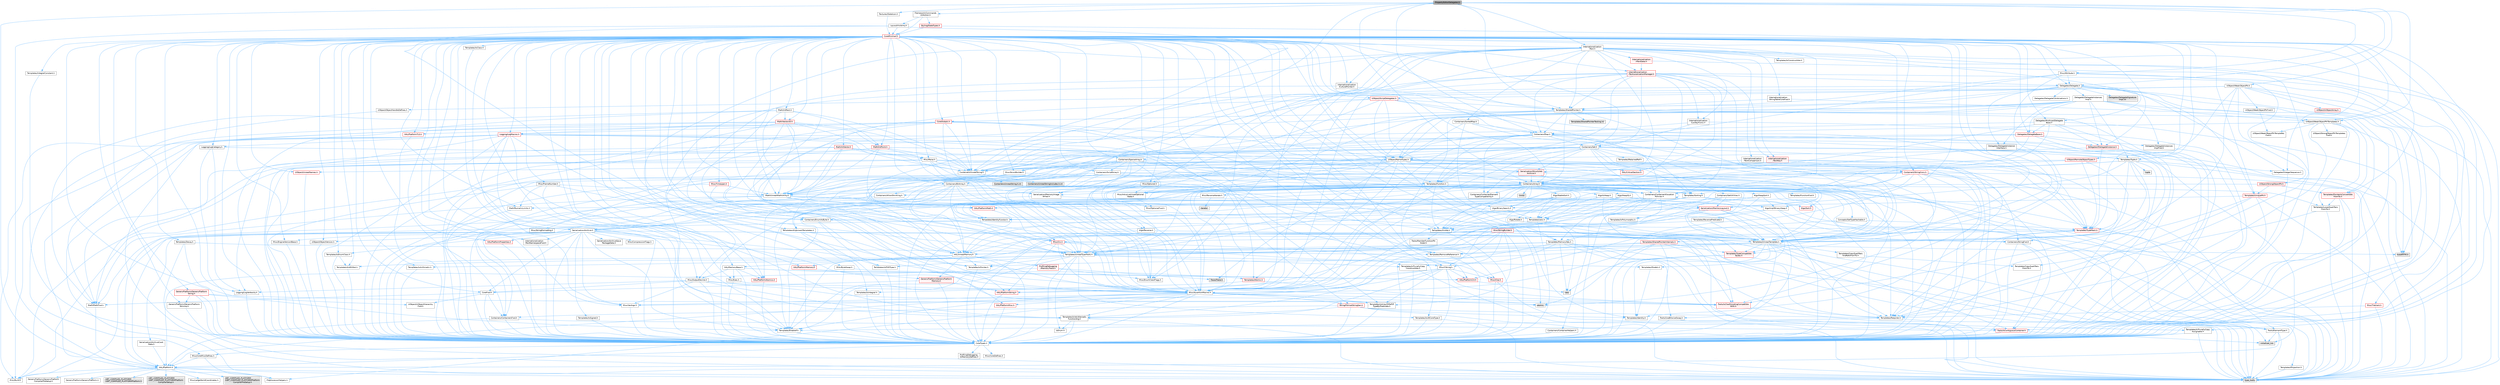 digraph "PropertyEditorDelegates.h"
{
 // INTERACTIVE_SVG=YES
 // LATEX_PDF_SIZE
  bgcolor="transparent";
  edge [fontname=Helvetica,fontsize=10,labelfontname=Helvetica,labelfontsize=10];
  node [fontname=Helvetica,fontsize=10,shape=box,height=0.2,width=0.4];
  Node1 [id="Node000001",label="PropertyEditorDelegates.h",height=0.2,width=0.4,color="gray40", fillcolor="grey60", style="filled", fontcolor="black",tooltip=" "];
  Node1 -> Node2 [id="edge1_Node000001_Node000002",color="steelblue1",style="solid",tooltip=" "];
  Node2 [id="Node000002",label="Containers/Array.h",height=0.2,width=0.4,color="grey40", fillcolor="white", style="filled",URL="$df/dd0/Array_8h.html",tooltip=" "];
  Node2 -> Node3 [id="edge2_Node000002_Node000003",color="steelblue1",style="solid",tooltip=" "];
  Node3 [id="Node000003",label="CoreTypes.h",height=0.2,width=0.4,color="grey40", fillcolor="white", style="filled",URL="$dc/dec/CoreTypes_8h.html",tooltip=" "];
  Node3 -> Node4 [id="edge3_Node000003_Node000004",color="steelblue1",style="solid",tooltip=" "];
  Node4 [id="Node000004",label="HAL/Platform.h",height=0.2,width=0.4,color="grey40", fillcolor="white", style="filled",URL="$d9/dd0/Platform_8h.html",tooltip=" "];
  Node4 -> Node5 [id="edge4_Node000004_Node000005",color="steelblue1",style="solid",tooltip=" "];
  Node5 [id="Node000005",label="Misc/Build.h",height=0.2,width=0.4,color="grey40", fillcolor="white", style="filled",URL="$d3/dbb/Build_8h.html",tooltip=" "];
  Node4 -> Node6 [id="edge5_Node000004_Node000006",color="steelblue1",style="solid",tooltip=" "];
  Node6 [id="Node000006",label="Misc/LargeWorldCoordinates.h",height=0.2,width=0.4,color="grey40", fillcolor="white", style="filled",URL="$d2/dcb/LargeWorldCoordinates_8h.html",tooltip=" "];
  Node4 -> Node7 [id="edge6_Node000004_Node000007",color="steelblue1",style="solid",tooltip=" "];
  Node7 [id="Node000007",label="type_traits",height=0.2,width=0.4,color="grey60", fillcolor="#E0E0E0", style="filled",tooltip=" "];
  Node4 -> Node8 [id="edge7_Node000004_Node000008",color="steelblue1",style="solid",tooltip=" "];
  Node8 [id="Node000008",label="PreprocessorHelpers.h",height=0.2,width=0.4,color="grey40", fillcolor="white", style="filled",URL="$db/ddb/PreprocessorHelpers_8h.html",tooltip=" "];
  Node4 -> Node9 [id="edge8_Node000004_Node000009",color="steelblue1",style="solid",tooltip=" "];
  Node9 [id="Node000009",label="UBT_COMPILED_PLATFORM\l/UBT_COMPILED_PLATFORMPlatform\lCompilerPreSetup.h",height=0.2,width=0.4,color="grey60", fillcolor="#E0E0E0", style="filled",tooltip=" "];
  Node4 -> Node10 [id="edge9_Node000004_Node000010",color="steelblue1",style="solid",tooltip=" "];
  Node10 [id="Node000010",label="GenericPlatform/GenericPlatform\lCompilerPreSetup.h",height=0.2,width=0.4,color="grey40", fillcolor="white", style="filled",URL="$d9/dc8/GenericPlatformCompilerPreSetup_8h.html",tooltip=" "];
  Node4 -> Node11 [id="edge10_Node000004_Node000011",color="steelblue1",style="solid",tooltip=" "];
  Node11 [id="Node000011",label="GenericPlatform/GenericPlatform.h",height=0.2,width=0.4,color="grey40", fillcolor="white", style="filled",URL="$d6/d84/GenericPlatform_8h.html",tooltip=" "];
  Node4 -> Node12 [id="edge11_Node000004_Node000012",color="steelblue1",style="solid",tooltip=" "];
  Node12 [id="Node000012",label="UBT_COMPILED_PLATFORM\l/UBT_COMPILED_PLATFORMPlatform.h",height=0.2,width=0.4,color="grey60", fillcolor="#E0E0E0", style="filled",tooltip=" "];
  Node4 -> Node13 [id="edge12_Node000004_Node000013",color="steelblue1",style="solid",tooltip=" "];
  Node13 [id="Node000013",label="UBT_COMPILED_PLATFORM\l/UBT_COMPILED_PLATFORMPlatform\lCompilerSetup.h",height=0.2,width=0.4,color="grey60", fillcolor="#E0E0E0", style="filled",tooltip=" "];
  Node3 -> Node14 [id="edge13_Node000003_Node000014",color="steelblue1",style="solid",tooltip=" "];
  Node14 [id="Node000014",label="ProfilingDebugging\l/UMemoryDefines.h",height=0.2,width=0.4,color="grey40", fillcolor="white", style="filled",URL="$d2/da2/UMemoryDefines_8h.html",tooltip=" "];
  Node3 -> Node15 [id="edge14_Node000003_Node000015",color="steelblue1",style="solid",tooltip=" "];
  Node15 [id="Node000015",label="Misc/CoreMiscDefines.h",height=0.2,width=0.4,color="grey40", fillcolor="white", style="filled",URL="$da/d38/CoreMiscDefines_8h.html",tooltip=" "];
  Node15 -> Node4 [id="edge15_Node000015_Node000004",color="steelblue1",style="solid",tooltip=" "];
  Node15 -> Node8 [id="edge16_Node000015_Node000008",color="steelblue1",style="solid",tooltip=" "];
  Node3 -> Node16 [id="edge17_Node000003_Node000016",color="steelblue1",style="solid",tooltip=" "];
  Node16 [id="Node000016",label="Misc/CoreDefines.h",height=0.2,width=0.4,color="grey40", fillcolor="white", style="filled",URL="$d3/dd2/CoreDefines_8h.html",tooltip=" "];
  Node2 -> Node17 [id="edge18_Node000002_Node000017",color="steelblue1",style="solid",tooltip=" "];
  Node17 [id="Node000017",label="Misc/AssertionMacros.h",height=0.2,width=0.4,color="grey40", fillcolor="white", style="filled",URL="$d0/dfa/AssertionMacros_8h.html",tooltip=" "];
  Node17 -> Node3 [id="edge19_Node000017_Node000003",color="steelblue1",style="solid",tooltip=" "];
  Node17 -> Node4 [id="edge20_Node000017_Node000004",color="steelblue1",style="solid",tooltip=" "];
  Node17 -> Node18 [id="edge21_Node000017_Node000018",color="steelblue1",style="solid",tooltip=" "];
  Node18 [id="Node000018",label="HAL/PlatformMisc.h",height=0.2,width=0.4,color="red", fillcolor="#FFF0F0", style="filled",URL="$d0/df5/PlatformMisc_8h.html",tooltip=" "];
  Node18 -> Node3 [id="edge22_Node000018_Node000003",color="steelblue1",style="solid",tooltip=" "];
  Node17 -> Node8 [id="edge23_Node000017_Node000008",color="steelblue1",style="solid",tooltip=" "];
  Node17 -> Node54 [id="edge24_Node000017_Node000054",color="steelblue1",style="solid",tooltip=" "];
  Node54 [id="Node000054",label="Templates/EnableIf.h",height=0.2,width=0.4,color="grey40", fillcolor="white", style="filled",URL="$d7/d60/EnableIf_8h.html",tooltip=" "];
  Node54 -> Node3 [id="edge25_Node000054_Node000003",color="steelblue1",style="solid",tooltip=" "];
  Node17 -> Node55 [id="edge26_Node000017_Node000055",color="steelblue1",style="solid",tooltip=" "];
  Node55 [id="Node000055",label="Templates/IsArrayOrRefOf\lTypeByPredicate.h",height=0.2,width=0.4,color="grey40", fillcolor="white", style="filled",URL="$d6/da1/IsArrayOrRefOfTypeByPredicate_8h.html",tooltip=" "];
  Node55 -> Node3 [id="edge27_Node000055_Node000003",color="steelblue1",style="solid",tooltip=" "];
  Node17 -> Node56 [id="edge28_Node000017_Node000056",color="steelblue1",style="solid",tooltip=" "];
  Node56 [id="Node000056",label="Templates/IsValidVariadic\lFunctionArg.h",height=0.2,width=0.4,color="grey40", fillcolor="white", style="filled",URL="$d0/dc8/IsValidVariadicFunctionArg_8h.html",tooltip=" "];
  Node56 -> Node3 [id="edge29_Node000056_Node000003",color="steelblue1",style="solid",tooltip=" "];
  Node56 -> Node57 [id="edge30_Node000056_Node000057",color="steelblue1",style="solid",tooltip=" "];
  Node57 [id="Node000057",label="IsEnum.h",height=0.2,width=0.4,color="grey40", fillcolor="white", style="filled",URL="$d4/de5/IsEnum_8h.html",tooltip=" "];
  Node56 -> Node7 [id="edge31_Node000056_Node000007",color="steelblue1",style="solid",tooltip=" "];
  Node17 -> Node58 [id="edge32_Node000017_Node000058",color="steelblue1",style="solid",tooltip=" "];
  Node58 [id="Node000058",label="Traits/IsCharEncodingCompatible\lWith.h",height=0.2,width=0.4,color="red", fillcolor="#FFF0F0", style="filled",URL="$df/dd1/IsCharEncodingCompatibleWith_8h.html",tooltip=" "];
  Node58 -> Node7 [id="edge33_Node000058_Node000007",color="steelblue1",style="solid",tooltip=" "];
  Node17 -> Node60 [id="edge34_Node000017_Node000060",color="steelblue1",style="solid",tooltip=" "];
  Node60 [id="Node000060",label="Misc/VarArgs.h",height=0.2,width=0.4,color="grey40", fillcolor="white", style="filled",URL="$d5/d6f/VarArgs_8h.html",tooltip=" "];
  Node60 -> Node3 [id="edge35_Node000060_Node000003",color="steelblue1",style="solid",tooltip=" "];
  Node17 -> Node61 [id="edge36_Node000017_Node000061",color="steelblue1",style="solid",tooltip=" "];
  Node61 [id="Node000061",label="String/FormatStringSan.h",height=0.2,width=0.4,color="red", fillcolor="#FFF0F0", style="filled",URL="$d3/d8b/FormatStringSan_8h.html",tooltip=" "];
  Node61 -> Node7 [id="edge37_Node000061_Node000007",color="steelblue1",style="solid",tooltip=" "];
  Node61 -> Node3 [id="edge38_Node000061_Node000003",color="steelblue1",style="solid",tooltip=" "];
  Node61 -> Node62 [id="edge39_Node000061_Node000062",color="steelblue1",style="solid",tooltip=" "];
  Node62 [id="Node000062",label="Templates/Requires.h",height=0.2,width=0.4,color="grey40", fillcolor="white", style="filled",URL="$dc/d96/Requires_8h.html",tooltip=" "];
  Node62 -> Node54 [id="edge40_Node000062_Node000054",color="steelblue1",style="solid",tooltip=" "];
  Node62 -> Node7 [id="edge41_Node000062_Node000007",color="steelblue1",style="solid",tooltip=" "];
  Node61 -> Node63 [id="edge42_Node000061_Node000063",color="steelblue1",style="solid",tooltip=" "];
  Node63 [id="Node000063",label="Templates/Identity.h",height=0.2,width=0.4,color="grey40", fillcolor="white", style="filled",URL="$d0/dd5/Identity_8h.html",tooltip=" "];
  Node61 -> Node56 [id="edge43_Node000061_Node000056",color="steelblue1",style="solid",tooltip=" "];
  Node61 -> Node26 [id="edge44_Node000061_Node000026",color="steelblue1",style="solid",tooltip=" "];
  Node26 [id="Node000026",label="Containers/ContainersFwd.h",height=0.2,width=0.4,color="grey40", fillcolor="white", style="filled",URL="$d4/d0a/ContainersFwd_8h.html",tooltip=" "];
  Node26 -> Node4 [id="edge45_Node000026_Node000004",color="steelblue1",style="solid",tooltip=" "];
  Node26 -> Node3 [id="edge46_Node000026_Node000003",color="steelblue1",style="solid",tooltip=" "];
  Node26 -> Node23 [id="edge47_Node000026_Node000023",color="steelblue1",style="solid",tooltip=" "];
  Node23 [id="Node000023",label="Traits/IsContiguousContainer.h",height=0.2,width=0.4,color="red", fillcolor="#FFF0F0", style="filled",URL="$d5/d3c/IsContiguousContainer_8h.html",tooltip=" "];
  Node23 -> Node3 [id="edge48_Node000023_Node000003",color="steelblue1",style="solid",tooltip=" "];
  Node23 -> Node22 [id="edge49_Node000023_Node000022",color="steelblue1",style="solid",tooltip=" "];
  Node22 [id="Node000022",label="initializer_list",height=0.2,width=0.4,color="grey60", fillcolor="#E0E0E0", style="filled",tooltip=" "];
  Node17 -> Node67 [id="edge50_Node000017_Node000067",color="steelblue1",style="solid",tooltip=" "];
  Node67 [id="Node000067",label="atomic",height=0.2,width=0.4,color="grey60", fillcolor="#E0E0E0", style="filled",tooltip=" "];
  Node2 -> Node68 [id="edge51_Node000002_Node000068",color="steelblue1",style="solid",tooltip=" "];
  Node68 [id="Node000068",label="Misc/IntrusiveUnsetOptional\lState.h",height=0.2,width=0.4,color="grey40", fillcolor="white", style="filled",URL="$d2/d0a/IntrusiveUnsetOptionalState_8h.html",tooltip=" "];
  Node68 -> Node69 [id="edge52_Node000068_Node000069",color="steelblue1",style="solid",tooltip=" "];
  Node69 [id="Node000069",label="Misc/OptionalFwd.h",height=0.2,width=0.4,color="grey40", fillcolor="white", style="filled",URL="$dc/d50/OptionalFwd_8h.html",tooltip=" "];
  Node2 -> Node70 [id="edge53_Node000002_Node000070",color="steelblue1",style="solid",tooltip=" "];
  Node70 [id="Node000070",label="Misc/ReverseIterate.h",height=0.2,width=0.4,color="grey40", fillcolor="white", style="filled",URL="$db/de3/ReverseIterate_8h.html",tooltip=" "];
  Node70 -> Node4 [id="edge54_Node000070_Node000004",color="steelblue1",style="solid",tooltip=" "];
  Node70 -> Node71 [id="edge55_Node000070_Node000071",color="steelblue1",style="solid",tooltip=" "];
  Node71 [id="Node000071",label="iterator",height=0.2,width=0.4,color="grey60", fillcolor="#E0E0E0", style="filled",tooltip=" "];
  Node2 -> Node72 [id="edge56_Node000002_Node000072",color="steelblue1",style="solid",tooltip=" "];
  Node72 [id="Node000072",label="HAL/UnrealMemory.h",height=0.2,width=0.4,color="grey40", fillcolor="white", style="filled",URL="$d9/d96/UnrealMemory_8h.html",tooltip=" "];
  Node72 -> Node3 [id="edge57_Node000072_Node000003",color="steelblue1",style="solid",tooltip=" "];
  Node72 -> Node73 [id="edge58_Node000072_Node000073",color="steelblue1",style="solid",tooltip=" "];
  Node73 [id="Node000073",label="GenericPlatform/GenericPlatform\lMemory.h",height=0.2,width=0.4,color="red", fillcolor="#FFF0F0", style="filled",URL="$dd/d22/GenericPlatformMemory_8h.html",tooltip=" "];
  Node73 -> Node25 [id="edge59_Node000073_Node000025",color="steelblue1",style="solid",tooltip=" "];
  Node25 [id="Node000025",label="CoreFwd.h",height=0.2,width=0.4,color="grey40", fillcolor="white", style="filled",URL="$d1/d1e/CoreFwd_8h.html",tooltip=" "];
  Node25 -> Node3 [id="edge60_Node000025_Node000003",color="steelblue1",style="solid",tooltip=" "];
  Node25 -> Node26 [id="edge61_Node000025_Node000026",color="steelblue1",style="solid",tooltip=" "];
  Node25 -> Node27 [id="edge62_Node000025_Node000027",color="steelblue1",style="solid",tooltip=" "];
  Node27 [id="Node000027",label="Math/MathFwd.h",height=0.2,width=0.4,color="grey40", fillcolor="white", style="filled",URL="$d2/d10/MathFwd_8h.html",tooltip=" "];
  Node27 -> Node4 [id="edge63_Node000027_Node000004",color="steelblue1",style="solid",tooltip=" "];
  Node25 -> Node28 [id="edge64_Node000025_Node000028",color="steelblue1",style="solid",tooltip=" "];
  Node28 [id="Node000028",label="UObject/UObjectHierarchy\lFwd.h",height=0.2,width=0.4,color="grey40", fillcolor="white", style="filled",URL="$d3/d13/UObjectHierarchyFwd_8h.html",tooltip=" "];
  Node73 -> Node3 [id="edge65_Node000073_Node000003",color="steelblue1",style="solid",tooltip=" "];
  Node73 -> Node74 [id="edge66_Node000073_Node000074",color="steelblue1",style="solid",tooltip=" "];
  Node74 [id="Node000074",label="HAL/PlatformString.h",height=0.2,width=0.4,color="red", fillcolor="#FFF0F0", style="filled",URL="$db/db5/PlatformString_8h.html",tooltip=" "];
  Node74 -> Node3 [id="edge67_Node000074_Node000003",color="steelblue1",style="solid",tooltip=" "];
  Node72 -> Node76 [id="edge68_Node000072_Node000076",color="steelblue1",style="solid",tooltip=" "];
  Node76 [id="Node000076",label="HAL/MemoryBase.h",height=0.2,width=0.4,color="grey40", fillcolor="white", style="filled",URL="$d6/d9f/MemoryBase_8h.html",tooltip=" "];
  Node76 -> Node3 [id="edge69_Node000076_Node000003",color="steelblue1",style="solid",tooltip=" "];
  Node76 -> Node47 [id="edge70_Node000076_Node000047",color="steelblue1",style="solid",tooltip=" "];
  Node47 [id="Node000047",label="HAL/PlatformAtomics.h",height=0.2,width=0.4,color="red", fillcolor="#FFF0F0", style="filled",URL="$d3/d36/PlatformAtomics_8h.html",tooltip=" "];
  Node47 -> Node3 [id="edge71_Node000047_Node000003",color="steelblue1",style="solid",tooltip=" "];
  Node76 -> Node30 [id="edge72_Node000076_Node000030",color="steelblue1",style="solid",tooltip=" "];
  Node30 [id="Node000030",label="HAL/PlatformCrt.h",height=0.2,width=0.4,color="red", fillcolor="#FFF0F0", style="filled",URL="$d8/d75/PlatformCrt_8h.html",tooltip=" "];
  Node30 -> Node31 [id="edge73_Node000030_Node000031",color="steelblue1",style="solid",tooltip=" "];
  Node31 [id="Node000031",label="new",height=0.2,width=0.4,color="grey60", fillcolor="#E0E0E0", style="filled",tooltip=" "];
  Node76 -> Node77 [id="edge74_Node000076_Node000077",color="steelblue1",style="solid",tooltip=" "];
  Node77 [id="Node000077",label="Misc/Exec.h",height=0.2,width=0.4,color="grey40", fillcolor="white", style="filled",URL="$de/ddb/Exec_8h.html",tooltip=" "];
  Node77 -> Node3 [id="edge75_Node000077_Node000003",color="steelblue1",style="solid",tooltip=" "];
  Node77 -> Node17 [id="edge76_Node000077_Node000017",color="steelblue1",style="solid",tooltip=" "];
  Node76 -> Node78 [id="edge77_Node000076_Node000078",color="steelblue1",style="solid",tooltip=" "];
  Node78 [id="Node000078",label="Misc/OutputDevice.h",height=0.2,width=0.4,color="grey40", fillcolor="white", style="filled",URL="$d7/d32/OutputDevice_8h.html",tooltip=" "];
  Node78 -> Node25 [id="edge78_Node000078_Node000025",color="steelblue1",style="solid",tooltip=" "];
  Node78 -> Node3 [id="edge79_Node000078_Node000003",color="steelblue1",style="solid",tooltip=" "];
  Node78 -> Node79 [id="edge80_Node000078_Node000079",color="steelblue1",style="solid",tooltip=" "];
  Node79 [id="Node000079",label="Logging/LogVerbosity.h",height=0.2,width=0.4,color="grey40", fillcolor="white", style="filled",URL="$d2/d8f/LogVerbosity_8h.html",tooltip=" "];
  Node79 -> Node3 [id="edge81_Node000079_Node000003",color="steelblue1",style="solid",tooltip=" "];
  Node78 -> Node60 [id="edge82_Node000078_Node000060",color="steelblue1",style="solid",tooltip=" "];
  Node78 -> Node55 [id="edge83_Node000078_Node000055",color="steelblue1",style="solid",tooltip=" "];
  Node78 -> Node56 [id="edge84_Node000078_Node000056",color="steelblue1",style="solid",tooltip=" "];
  Node78 -> Node58 [id="edge85_Node000078_Node000058",color="steelblue1",style="solid",tooltip=" "];
  Node76 -> Node80 [id="edge86_Node000076_Node000080",color="steelblue1",style="solid",tooltip=" "];
  Node80 [id="Node000080",label="Templates/Atomic.h",height=0.2,width=0.4,color="red", fillcolor="#FFF0F0", style="filled",URL="$d3/d91/Atomic_8h.html",tooltip=" "];
  Node80 -> Node83 [id="edge87_Node000080_Node000083",color="steelblue1",style="solid",tooltip=" "];
  Node83 [id="Node000083",label="Templates/IsIntegral.h",height=0.2,width=0.4,color="grey40", fillcolor="white", style="filled",URL="$da/d64/IsIntegral_8h.html",tooltip=" "];
  Node83 -> Node3 [id="edge88_Node000083_Node000003",color="steelblue1",style="solid",tooltip=" "];
  Node80 -> Node67 [id="edge89_Node000080_Node000067",color="steelblue1",style="solid",tooltip=" "];
  Node72 -> Node89 [id="edge90_Node000072_Node000089",color="steelblue1",style="solid",tooltip=" "];
  Node89 [id="Node000089",label="HAL/PlatformMemory.h",height=0.2,width=0.4,color="red", fillcolor="#FFF0F0", style="filled",URL="$de/d68/PlatformMemory_8h.html",tooltip=" "];
  Node89 -> Node3 [id="edge91_Node000089_Node000003",color="steelblue1",style="solid",tooltip=" "];
  Node89 -> Node73 [id="edge92_Node000089_Node000073",color="steelblue1",style="solid",tooltip=" "];
  Node72 -> Node91 [id="edge93_Node000072_Node000091",color="steelblue1",style="solid",tooltip=" "];
  Node91 [id="Node000091",label="ProfilingDebugging\l/MemoryTrace.h",height=0.2,width=0.4,color="red", fillcolor="#FFF0F0", style="filled",URL="$da/dd7/MemoryTrace_8h.html",tooltip=" "];
  Node91 -> Node4 [id="edge94_Node000091_Node000004",color="steelblue1",style="solid",tooltip=" "];
  Node91 -> Node42 [id="edge95_Node000091_Node000042",color="steelblue1",style="solid",tooltip=" "];
  Node42 [id="Node000042",label="Misc/EnumClassFlags.h",height=0.2,width=0.4,color="grey40", fillcolor="white", style="filled",URL="$d8/de7/EnumClassFlags_8h.html",tooltip=" "];
  Node91 -> Node53 [id="edge96_Node000091_Node000053",color="steelblue1",style="solid",tooltip=" "];
  Node53 [id="Node000053",label="Trace/Trace.h",height=0.2,width=0.4,color="grey60", fillcolor="#E0E0E0", style="filled",tooltip=" "];
  Node72 -> Node92 [id="edge97_Node000072_Node000092",color="steelblue1",style="solid",tooltip=" "];
  Node92 [id="Node000092",label="Templates/IsPointer.h",height=0.2,width=0.4,color="grey40", fillcolor="white", style="filled",URL="$d7/d05/IsPointer_8h.html",tooltip=" "];
  Node92 -> Node3 [id="edge98_Node000092_Node000003",color="steelblue1",style="solid",tooltip=" "];
  Node2 -> Node93 [id="edge99_Node000002_Node000093",color="steelblue1",style="solid",tooltip=" "];
  Node93 [id="Node000093",label="Templates/UnrealTypeTraits.h",height=0.2,width=0.4,color="grey40", fillcolor="white", style="filled",URL="$d2/d2d/UnrealTypeTraits_8h.html",tooltip=" "];
  Node93 -> Node3 [id="edge100_Node000093_Node000003",color="steelblue1",style="solid",tooltip=" "];
  Node93 -> Node92 [id="edge101_Node000093_Node000092",color="steelblue1",style="solid",tooltip=" "];
  Node93 -> Node17 [id="edge102_Node000093_Node000017",color="steelblue1",style="solid",tooltip=" "];
  Node93 -> Node85 [id="edge103_Node000093_Node000085",color="steelblue1",style="solid",tooltip=" "];
  Node85 [id="Node000085",label="Templates/AndOrNot.h",height=0.2,width=0.4,color="grey40", fillcolor="white", style="filled",URL="$db/d0a/AndOrNot_8h.html",tooltip=" "];
  Node85 -> Node3 [id="edge104_Node000085_Node000003",color="steelblue1",style="solid",tooltip=" "];
  Node93 -> Node54 [id="edge105_Node000093_Node000054",color="steelblue1",style="solid",tooltip=" "];
  Node93 -> Node94 [id="edge106_Node000093_Node000094",color="steelblue1",style="solid",tooltip=" "];
  Node94 [id="Node000094",label="Templates/IsArithmetic.h",height=0.2,width=0.4,color="grey40", fillcolor="white", style="filled",URL="$d2/d5d/IsArithmetic_8h.html",tooltip=" "];
  Node94 -> Node3 [id="edge107_Node000094_Node000003",color="steelblue1",style="solid",tooltip=" "];
  Node93 -> Node57 [id="edge108_Node000093_Node000057",color="steelblue1",style="solid",tooltip=" "];
  Node93 -> Node95 [id="edge109_Node000093_Node000095",color="steelblue1",style="solid",tooltip=" "];
  Node95 [id="Node000095",label="Templates/Models.h",height=0.2,width=0.4,color="grey40", fillcolor="white", style="filled",URL="$d3/d0c/Models_8h.html",tooltip=" "];
  Node95 -> Node63 [id="edge110_Node000095_Node000063",color="steelblue1",style="solid",tooltip=" "];
  Node93 -> Node96 [id="edge111_Node000093_Node000096",color="steelblue1",style="solid",tooltip=" "];
  Node96 [id="Node000096",label="Templates/IsPODType.h",height=0.2,width=0.4,color="grey40", fillcolor="white", style="filled",URL="$d7/db1/IsPODType_8h.html",tooltip=" "];
  Node96 -> Node3 [id="edge112_Node000096_Node000003",color="steelblue1",style="solid",tooltip=" "];
  Node93 -> Node97 [id="edge113_Node000093_Node000097",color="steelblue1",style="solid",tooltip=" "];
  Node97 [id="Node000097",label="Templates/IsUECoreType.h",height=0.2,width=0.4,color="grey40", fillcolor="white", style="filled",URL="$d1/db8/IsUECoreType_8h.html",tooltip=" "];
  Node97 -> Node3 [id="edge114_Node000097_Node000003",color="steelblue1",style="solid",tooltip=" "];
  Node97 -> Node7 [id="edge115_Node000097_Node000007",color="steelblue1",style="solid",tooltip=" "];
  Node93 -> Node86 [id="edge116_Node000093_Node000086",color="steelblue1",style="solid",tooltip=" "];
  Node86 [id="Node000086",label="Templates/IsTriviallyCopy\lConstructible.h",height=0.2,width=0.4,color="grey40", fillcolor="white", style="filled",URL="$d3/d78/IsTriviallyCopyConstructible_8h.html",tooltip=" "];
  Node86 -> Node3 [id="edge117_Node000086_Node000003",color="steelblue1",style="solid",tooltip=" "];
  Node86 -> Node7 [id="edge118_Node000086_Node000007",color="steelblue1",style="solid",tooltip=" "];
  Node2 -> Node98 [id="edge119_Node000002_Node000098",color="steelblue1",style="solid",tooltip=" "];
  Node98 [id="Node000098",label="Templates/UnrealTemplate.h",height=0.2,width=0.4,color="grey40", fillcolor="white", style="filled",URL="$d4/d24/UnrealTemplate_8h.html",tooltip=" "];
  Node98 -> Node3 [id="edge120_Node000098_Node000003",color="steelblue1",style="solid",tooltip=" "];
  Node98 -> Node92 [id="edge121_Node000098_Node000092",color="steelblue1",style="solid",tooltip=" "];
  Node98 -> Node72 [id="edge122_Node000098_Node000072",color="steelblue1",style="solid",tooltip=" "];
  Node98 -> Node99 [id="edge123_Node000098_Node000099",color="steelblue1",style="solid",tooltip=" "];
  Node99 [id="Node000099",label="Templates/CopyQualifiers\lAndRefsFromTo.h",height=0.2,width=0.4,color="grey40", fillcolor="white", style="filled",URL="$d3/db3/CopyQualifiersAndRefsFromTo_8h.html",tooltip=" "];
  Node99 -> Node100 [id="edge124_Node000099_Node000100",color="steelblue1",style="solid",tooltip=" "];
  Node100 [id="Node000100",label="Templates/CopyQualifiers\lFromTo.h",height=0.2,width=0.4,color="grey40", fillcolor="white", style="filled",URL="$d5/db4/CopyQualifiersFromTo_8h.html",tooltip=" "];
  Node98 -> Node93 [id="edge125_Node000098_Node000093",color="steelblue1",style="solid",tooltip=" "];
  Node98 -> Node101 [id="edge126_Node000098_Node000101",color="steelblue1",style="solid",tooltip=" "];
  Node101 [id="Node000101",label="Templates/RemoveReference.h",height=0.2,width=0.4,color="grey40", fillcolor="white", style="filled",URL="$da/dbe/RemoveReference_8h.html",tooltip=" "];
  Node101 -> Node3 [id="edge127_Node000101_Node000003",color="steelblue1",style="solid",tooltip=" "];
  Node98 -> Node62 [id="edge128_Node000098_Node000062",color="steelblue1",style="solid",tooltip=" "];
  Node98 -> Node102 [id="edge129_Node000098_Node000102",color="steelblue1",style="solid",tooltip=" "];
  Node102 [id="Node000102",label="Templates/TypeCompatible\lBytes.h",height=0.2,width=0.4,color="red", fillcolor="#FFF0F0", style="filled",URL="$df/d0a/TypeCompatibleBytes_8h.html",tooltip=" "];
  Node102 -> Node3 [id="edge130_Node000102_Node000003",color="steelblue1",style="solid",tooltip=" "];
  Node102 -> Node31 [id="edge131_Node000102_Node000031",color="steelblue1",style="solid",tooltip=" "];
  Node102 -> Node7 [id="edge132_Node000102_Node000007",color="steelblue1",style="solid",tooltip=" "];
  Node98 -> Node63 [id="edge133_Node000098_Node000063",color="steelblue1",style="solid",tooltip=" "];
  Node98 -> Node23 [id="edge134_Node000098_Node000023",color="steelblue1",style="solid",tooltip=" "];
  Node98 -> Node103 [id="edge135_Node000098_Node000103",color="steelblue1",style="solid",tooltip=" "];
  Node103 [id="Node000103",label="Traits/UseBitwiseSwap.h",height=0.2,width=0.4,color="grey40", fillcolor="white", style="filled",URL="$db/df3/UseBitwiseSwap_8h.html",tooltip=" "];
  Node103 -> Node3 [id="edge136_Node000103_Node000003",color="steelblue1",style="solid",tooltip=" "];
  Node103 -> Node7 [id="edge137_Node000103_Node000007",color="steelblue1",style="solid",tooltip=" "];
  Node98 -> Node7 [id="edge138_Node000098_Node000007",color="steelblue1",style="solid",tooltip=" "];
  Node2 -> Node104 [id="edge139_Node000002_Node000104",color="steelblue1",style="solid",tooltip=" "];
  Node104 [id="Node000104",label="Containers/AllowShrinking.h",height=0.2,width=0.4,color="grey40", fillcolor="white", style="filled",URL="$d7/d1a/AllowShrinking_8h.html",tooltip=" "];
  Node104 -> Node3 [id="edge140_Node000104_Node000003",color="steelblue1",style="solid",tooltip=" "];
  Node2 -> Node105 [id="edge141_Node000002_Node000105",color="steelblue1",style="solid",tooltip=" "];
  Node105 [id="Node000105",label="Containers/ContainerAllocation\lPolicies.h",height=0.2,width=0.4,color="grey40", fillcolor="white", style="filled",URL="$d7/dff/ContainerAllocationPolicies_8h.html",tooltip=" "];
  Node105 -> Node3 [id="edge142_Node000105_Node000003",color="steelblue1",style="solid",tooltip=" "];
  Node105 -> Node106 [id="edge143_Node000105_Node000106",color="steelblue1",style="solid",tooltip=" "];
  Node106 [id="Node000106",label="Containers/ContainerHelpers.h",height=0.2,width=0.4,color="grey40", fillcolor="white", style="filled",URL="$d7/d33/ContainerHelpers_8h.html",tooltip=" "];
  Node106 -> Node3 [id="edge144_Node000106_Node000003",color="steelblue1",style="solid",tooltip=" "];
  Node105 -> Node105 [id="edge145_Node000105_Node000105",color="steelblue1",style="solid",tooltip=" "];
  Node105 -> Node107 [id="edge146_Node000105_Node000107",color="steelblue1",style="solid",tooltip=" "];
  Node107 [id="Node000107",label="HAL/PlatformMath.h",height=0.2,width=0.4,color="red", fillcolor="#FFF0F0", style="filled",URL="$dc/d53/PlatformMath_8h.html",tooltip=" "];
  Node107 -> Node3 [id="edge147_Node000107_Node000003",color="steelblue1",style="solid",tooltip=" "];
  Node105 -> Node72 [id="edge148_Node000105_Node000072",color="steelblue1",style="solid",tooltip=" "];
  Node105 -> Node40 [id="edge149_Node000105_Node000040",color="steelblue1",style="solid",tooltip=" "];
  Node40 [id="Node000040",label="Math/NumericLimits.h",height=0.2,width=0.4,color="grey40", fillcolor="white", style="filled",URL="$df/d1b/NumericLimits_8h.html",tooltip=" "];
  Node40 -> Node3 [id="edge150_Node000040_Node000003",color="steelblue1",style="solid",tooltip=" "];
  Node105 -> Node17 [id="edge151_Node000105_Node000017",color="steelblue1",style="solid",tooltip=" "];
  Node105 -> Node115 [id="edge152_Node000105_Node000115",color="steelblue1",style="solid",tooltip=" "];
  Node115 [id="Node000115",label="Templates/IsPolymorphic.h",height=0.2,width=0.4,color="grey40", fillcolor="white", style="filled",URL="$dc/d20/IsPolymorphic_8h.html",tooltip=" "];
  Node105 -> Node116 [id="edge153_Node000105_Node000116",color="steelblue1",style="solid",tooltip=" "];
  Node116 [id="Node000116",label="Templates/MemoryOps.h",height=0.2,width=0.4,color="grey40", fillcolor="white", style="filled",URL="$db/dea/MemoryOps_8h.html",tooltip=" "];
  Node116 -> Node3 [id="edge154_Node000116_Node000003",color="steelblue1",style="solid",tooltip=" "];
  Node116 -> Node72 [id="edge155_Node000116_Node000072",color="steelblue1",style="solid",tooltip=" "];
  Node116 -> Node87 [id="edge156_Node000116_Node000087",color="steelblue1",style="solid",tooltip=" "];
  Node87 [id="Node000087",label="Templates/IsTriviallyCopy\lAssignable.h",height=0.2,width=0.4,color="grey40", fillcolor="white", style="filled",URL="$d2/df2/IsTriviallyCopyAssignable_8h.html",tooltip=" "];
  Node87 -> Node3 [id="edge157_Node000087_Node000003",color="steelblue1",style="solid",tooltip=" "];
  Node87 -> Node7 [id="edge158_Node000087_Node000007",color="steelblue1",style="solid",tooltip=" "];
  Node116 -> Node86 [id="edge159_Node000116_Node000086",color="steelblue1",style="solid",tooltip=" "];
  Node116 -> Node62 [id="edge160_Node000116_Node000062",color="steelblue1",style="solid",tooltip=" "];
  Node116 -> Node93 [id="edge161_Node000116_Node000093",color="steelblue1",style="solid",tooltip=" "];
  Node116 -> Node103 [id="edge162_Node000116_Node000103",color="steelblue1",style="solid",tooltip=" "];
  Node116 -> Node31 [id="edge163_Node000116_Node000031",color="steelblue1",style="solid",tooltip=" "];
  Node116 -> Node7 [id="edge164_Node000116_Node000007",color="steelblue1",style="solid",tooltip=" "];
  Node105 -> Node102 [id="edge165_Node000105_Node000102",color="steelblue1",style="solid",tooltip=" "];
  Node105 -> Node7 [id="edge166_Node000105_Node000007",color="steelblue1",style="solid",tooltip=" "];
  Node2 -> Node117 [id="edge167_Node000002_Node000117",color="steelblue1",style="solid",tooltip=" "];
  Node117 [id="Node000117",label="Containers/ContainerElement\lTypeCompatibility.h",height=0.2,width=0.4,color="grey40", fillcolor="white", style="filled",URL="$df/ddf/ContainerElementTypeCompatibility_8h.html",tooltip=" "];
  Node117 -> Node3 [id="edge168_Node000117_Node000003",color="steelblue1",style="solid",tooltip=" "];
  Node117 -> Node93 [id="edge169_Node000117_Node000093",color="steelblue1",style="solid",tooltip=" "];
  Node2 -> Node118 [id="edge170_Node000002_Node000118",color="steelblue1",style="solid",tooltip=" "];
  Node118 [id="Node000118",label="Serialization/Archive.h",height=0.2,width=0.4,color="grey40", fillcolor="white", style="filled",URL="$d7/d3b/Archive_8h.html",tooltip=" "];
  Node118 -> Node25 [id="edge171_Node000118_Node000025",color="steelblue1",style="solid",tooltip=" "];
  Node118 -> Node3 [id="edge172_Node000118_Node000003",color="steelblue1",style="solid",tooltip=" "];
  Node118 -> Node119 [id="edge173_Node000118_Node000119",color="steelblue1",style="solid",tooltip=" "];
  Node119 [id="Node000119",label="HAL/PlatformProperties.h",height=0.2,width=0.4,color="red", fillcolor="#FFF0F0", style="filled",URL="$d9/db0/PlatformProperties_8h.html",tooltip=" "];
  Node119 -> Node3 [id="edge174_Node000119_Node000003",color="steelblue1",style="solid",tooltip=" "];
  Node118 -> Node122 [id="edge175_Node000118_Node000122",color="steelblue1",style="solid",tooltip=" "];
  Node122 [id="Node000122",label="Internationalization\l/TextNamespaceFwd.h",height=0.2,width=0.4,color="grey40", fillcolor="white", style="filled",URL="$d8/d97/TextNamespaceFwd_8h.html",tooltip=" "];
  Node122 -> Node3 [id="edge176_Node000122_Node000003",color="steelblue1",style="solid",tooltip=" "];
  Node118 -> Node27 [id="edge177_Node000118_Node000027",color="steelblue1",style="solid",tooltip=" "];
  Node118 -> Node17 [id="edge178_Node000118_Node000017",color="steelblue1",style="solid",tooltip=" "];
  Node118 -> Node5 [id="edge179_Node000118_Node000005",color="steelblue1",style="solid",tooltip=" "];
  Node118 -> Node41 [id="edge180_Node000118_Node000041",color="steelblue1",style="solid",tooltip=" "];
  Node41 [id="Node000041",label="Misc/CompressionFlags.h",height=0.2,width=0.4,color="grey40", fillcolor="white", style="filled",URL="$d9/d76/CompressionFlags_8h.html",tooltip=" "];
  Node118 -> Node123 [id="edge181_Node000118_Node000123",color="steelblue1",style="solid",tooltip=" "];
  Node123 [id="Node000123",label="Misc/EngineVersionBase.h",height=0.2,width=0.4,color="grey40", fillcolor="white", style="filled",URL="$d5/d2b/EngineVersionBase_8h.html",tooltip=" "];
  Node123 -> Node3 [id="edge182_Node000123_Node000003",color="steelblue1",style="solid",tooltip=" "];
  Node118 -> Node60 [id="edge183_Node000118_Node000060",color="steelblue1",style="solid",tooltip=" "];
  Node118 -> Node124 [id="edge184_Node000118_Node000124",color="steelblue1",style="solid",tooltip=" "];
  Node124 [id="Node000124",label="Serialization/ArchiveCook\lData.h",height=0.2,width=0.4,color="grey40", fillcolor="white", style="filled",URL="$dc/db6/ArchiveCookData_8h.html",tooltip=" "];
  Node124 -> Node4 [id="edge185_Node000124_Node000004",color="steelblue1",style="solid",tooltip=" "];
  Node118 -> Node125 [id="edge186_Node000118_Node000125",color="steelblue1",style="solid",tooltip=" "];
  Node125 [id="Node000125",label="Serialization/ArchiveSave\lPackageData.h",height=0.2,width=0.4,color="grey40", fillcolor="white", style="filled",URL="$d1/d37/ArchiveSavePackageData_8h.html",tooltip=" "];
  Node118 -> Node54 [id="edge187_Node000118_Node000054",color="steelblue1",style="solid",tooltip=" "];
  Node118 -> Node55 [id="edge188_Node000118_Node000055",color="steelblue1",style="solid",tooltip=" "];
  Node118 -> Node126 [id="edge189_Node000118_Node000126",color="steelblue1",style="solid",tooltip=" "];
  Node126 [id="Node000126",label="Templates/IsEnumClass.h",height=0.2,width=0.4,color="grey40", fillcolor="white", style="filled",URL="$d7/d15/IsEnumClass_8h.html",tooltip=" "];
  Node126 -> Node3 [id="edge190_Node000126_Node000003",color="steelblue1",style="solid",tooltip=" "];
  Node126 -> Node85 [id="edge191_Node000126_Node000085",color="steelblue1",style="solid",tooltip=" "];
  Node118 -> Node112 [id="edge192_Node000118_Node000112",color="steelblue1",style="solid",tooltip=" "];
  Node112 [id="Node000112",label="Templates/IsSigned.h",height=0.2,width=0.4,color="grey40", fillcolor="white", style="filled",URL="$d8/dd8/IsSigned_8h.html",tooltip=" "];
  Node112 -> Node3 [id="edge193_Node000112_Node000003",color="steelblue1",style="solid",tooltip=" "];
  Node118 -> Node56 [id="edge194_Node000118_Node000056",color="steelblue1",style="solid",tooltip=" "];
  Node118 -> Node98 [id="edge195_Node000118_Node000098",color="steelblue1",style="solid",tooltip=" "];
  Node118 -> Node58 [id="edge196_Node000118_Node000058",color="steelblue1",style="solid",tooltip=" "];
  Node118 -> Node127 [id="edge197_Node000118_Node000127",color="steelblue1",style="solid",tooltip=" "];
  Node127 [id="Node000127",label="UObject/ObjectVersion.h",height=0.2,width=0.4,color="grey40", fillcolor="white", style="filled",URL="$da/d63/ObjectVersion_8h.html",tooltip=" "];
  Node127 -> Node3 [id="edge198_Node000127_Node000003",color="steelblue1",style="solid",tooltip=" "];
  Node2 -> Node128 [id="edge199_Node000002_Node000128",color="steelblue1",style="solid",tooltip=" "];
  Node128 [id="Node000128",label="Serialization/MemoryImage\lWriter.h",height=0.2,width=0.4,color="grey40", fillcolor="white", style="filled",URL="$d0/d08/MemoryImageWriter_8h.html",tooltip=" "];
  Node128 -> Node3 [id="edge200_Node000128_Node000003",color="steelblue1",style="solid",tooltip=" "];
  Node128 -> Node129 [id="edge201_Node000128_Node000129",color="steelblue1",style="solid",tooltip=" "];
  Node129 [id="Node000129",label="Serialization/MemoryLayout.h",height=0.2,width=0.4,color="red", fillcolor="#FFF0F0", style="filled",URL="$d7/d66/MemoryLayout_8h.html",tooltip=" "];
  Node129 -> Node132 [id="edge202_Node000129_Node000132",color="steelblue1",style="solid",tooltip=" "];
  Node132 [id="Node000132",label="Containers/EnumAsByte.h",height=0.2,width=0.4,color="grey40", fillcolor="white", style="filled",URL="$d6/d9a/EnumAsByte_8h.html",tooltip=" "];
  Node132 -> Node3 [id="edge203_Node000132_Node000003",color="steelblue1",style="solid",tooltip=" "];
  Node132 -> Node96 [id="edge204_Node000132_Node000096",color="steelblue1",style="solid",tooltip=" "];
  Node132 -> Node133 [id="edge205_Node000132_Node000133",color="steelblue1",style="solid",tooltip=" "];
  Node133 [id="Node000133",label="Templates/TypeHash.h",height=0.2,width=0.4,color="red", fillcolor="#FFF0F0", style="filled",URL="$d1/d62/TypeHash_8h.html",tooltip=" "];
  Node133 -> Node3 [id="edge206_Node000133_Node000003",color="steelblue1",style="solid",tooltip=" "];
  Node133 -> Node62 [id="edge207_Node000133_Node000062",color="steelblue1",style="solid",tooltip=" "];
  Node133 -> Node134 [id="edge208_Node000133_Node000134",color="steelblue1",style="solid",tooltip=" "];
  Node134 [id="Node000134",label="Misc/Crc.h",height=0.2,width=0.4,color="red", fillcolor="#FFF0F0", style="filled",URL="$d4/dd2/Crc_8h.html",tooltip=" "];
  Node134 -> Node3 [id="edge209_Node000134_Node000003",color="steelblue1",style="solid",tooltip=" "];
  Node134 -> Node74 [id="edge210_Node000134_Node000074",color="steelblue1",style="solid",tooltip=" "];
  Node134 -> Node17 [id="edge211_Node000134_Node000017",color="steelblue1",style="solid",tooltip=" "];
  Node134 -> Node135 [id="edge212_Node000134_Node000135",color="steelblue1",style="solid",tooltip=" "];
  Node135 [id="Node000135",label="Misc/CString.h",height=0.2,width=0.4,color="grey40", fillcolor="white", style="filled",URL="$d2/d49/CString_8h.html",tooltip=" "];
  Node135 -> Node3 [id="edge213_Node000135_Node000003",color="steelblue1",style="solid",tooltip=" "];
  Node135 -> Node30 [id="edge214_Node000135_Node000030",color="steelblue1",style="solid",tooltip=" "];
  Node135 -> Node74 [id="edge215_Node000135_Node000074",color="steelblue1",style="solid",tooltip=" "];
  Node135 -> Node17 [id="edge216_Node000135_Node000017",color="steelblue1",style="solid",tooltip=" "];
  Node135 -> Node136 [id="edge217_Node000135_Node000136",color="steelblue1",style="solid",tooltip=" "];
  Node136 [id="Node000136",label="Misc/Char.h",height=0.2,width=0.4,color="red", fillcolor="#FFF0F0", style="filled",URL="$d0/d58/Char_8h.html",tooltip=" "];
  Node136 -> Node3 [id="edge218_Node000136_Node000003",color="steelblue1",style="solid",tooltip=" "];
  Node136 -> Node7 [id="edge219_Node000136_Node000007",color="steelblue1",style="solid",tooltip=" "];
  Node135 -> Node60 [id="edge220_Node000135_Node000060",color="steelblue1",style="solid",tooltip=" "];
  Node135 -> Node55 [id="edge221_Node000135_Node000055",color="steelblue1",style="solid",tooltip=" "];
  Node135 -> Node56 [id="edge222_Node000135_Node000056",color="steelblue1",style="solid",tooltip=" "];
  Node135 -> Node58 [id="edge223_Node000135_Node000058",color="steelblue1",style="solid",tooltip=" "];
  Node134 -> Node136 [id="edge224_Node000134_Node000136",color="steelblue1",style="solid",tooltip=" "];
  Node134 -> Node93 [id="edge225_Node000134_Node000093",color="steelblue1",style="solid",tooltip=" "];
  Node133 -> Node7 [id="edge226_Node000133_Node000007",color="steelblue1",style="solid",tooltip=" "];
  Node129 -> Node20 [id="edge227_Node000129_Node000020",color="steelblue1",style="solid",tooltip=" "];
  Node20 [id="Node000020",label="Containers/StringFwd.h",height=0.2,width=0.4,color="grey40", fillcolor="white", style="filled",URL="$df/d37/StringFwd_8h.html",tooltip=" "];
  Node20 -> Node3 [id="edge228_Node000020_Node000003",color="steelblue1",style="solid",tooltip=" "];
  Node20 -> Node21 [id="edge229_Node000020_Node000021",color="steelblue1",style="solid",tooltip=" "];
  Node21 [id="Node000021",label="Traits/ElementType.h",height=0.2,width=0.4,color="grey40", fillcolor="white", style="filled",URL="$d5/d4f/ElementType_8h.html",tooltip=" "];
  Node21 -> Node4 [id="edge230_Node000021_Node000004",color="steelblue1",style="solid",tooltip=" "];
  Node21 -> Node22 [id="edge231_Node000021_Node000022",color="steelblue1",style="solid",tooltip=" "];
  Node21 -> Node7 [id="edge232_Node000021_Node000007",color="steelblue1",style="solid",tooltip=" "];
  Node20 -> Node23 [id="edge233_Node000020_Node000023",color="steelblue1",style="solid",tooltip=" "];
  Node129 -> Node72 [id="edge234_Node000129_Node000072",color="steelblue1",style="solid",tooltip=" "];
  Node129 -> Node54 [id="edge235_Node000129_Node000054",color="steelblue1",style="solid",tooltip=" "];
  Node129 -> Node115 [id="edge236_Node000129_Node000115",color="steelblue1",style="solid",tooltip=" "];
  Node129 -> Node95 [id="edge237_Node000129_Node000095",color="steelblue1",style="solid",tooltip=" "];
  Node129 -> Node98 [id="edge238_Node000129_Node000098",color="steelblue1",style="solid",tooltip=" "];
  Node2 -> Node142 [id="edge239_Node000002_Node000142",color="steelblue1",style="solid",tooltip=" "];
  Node142 [id="Node000142",label="Algo/Heapify.h",height=0.2,width=0.4,color="grey40", fillcolor="white", style="filled",URL="$d0/d2a/Heapify_8h.html",tooltip=" "];
  Node142 -> Node143 [id="edge240_Node000142_Node000143",color="steelblue1",style="solid",tooltip=" "];
  Node143 [id="Node000143",label="Algo/Impl/BinaryHeap.h",height=0.2,width=0.4,color="grey40", fillcolor="white", style="filled",URL="$d7/da3/Algo_2Impl_2BinaryHeap_8h.html",tooltip=" "];
  Node143 -> Node144 [id="edge241_Node000143_Node000144",color="steelblue1",style="solid",tooltip=" "];
  Node144 [id="Node000144",label="Templates/Invoke.h",height=0.2,width=0.4,color="grey40", fillcolor="white", style="filled",URL="$d7/deb/Invoke_8h.html",tooltip=" "];
  Node144 -> Node3 [id="edge242_Node000144_Node000003",color="steelblue1",style="solid",tooltip=" "];
  Node144 -> Node145 [id="edge243_Node000144_Node000145",color="steelblue1",style="solid",tooltip=" "];
  Node145 [id="Node000145",label="Traits/MemberFunctionPtr\lOuter.h",height=0.2,width=0.4,color="grey40", fillcolor="white", style="filled",URL="$db/da7/MemberFunctionPtrOuter_8h.html",tooltip=" "];
  Node144 -> Node98 [id="edge244_Node000144_Node000098",color="steelblue1",style="solid",tooltip=" "];
  Node144 -> Node7 [id="edge245_Node000144_Node000007",color="steelblue1",style="solid",tooltip=" "];
  Node143 -> Node146 [id="edge246_Node000143_Node000146",color="steelblue1",style="solid",tooltip=" "];
  Node146 [id="Node000146",label="Templates/Projection.h",height=0.2,width=0.4,color="grey40", fillcolor="white", style="filled",URL="$d7/df0/Projection_8h.html",tooltip=" "];
  Node146 -> Node7 [id="edge247_Node000146_Node000007",color="steelblue1",style="solid",tooltip=" "];
  Node143 -> Node147 [id="edge248_Node000143_Node000147",color="steelblue1",style="solid",tooltip=" "];
  Node147 [id="Node000147",label="Templates/ReversePredicate.h",height=0.2,width=0.4,color="grey40", fillcolor="white", style="filled",URL="$d8/d28/ReversePredicate_8h.html",tooltip=" "];
  Node147 -> Node144 [id="edge249_Node000147_Node000144",color="steelblue1",style="solid",tooltip=" "];
  Node147 -> Node98 [id="edge250_Node000147_Node000098",color="steelblue1",style="solid",tooltip=" "];
  Node143 -> Node7 [id="edge251_Node000143_Node000007",color="steelblue1",style="solid",tooltip=" "];
  Node142 -> Node148 [id="edge252_Node000142_Node000148",color="steelblue1",style="solid",tooltip=" "];
  Node148 [id="Node000148",label="Templates/IdentityFunctor.h",height=0.2,width=0.4,color="grey40", fillcolor="white", style="filled",URL="$d7/d2e/IdentityFunctor_8h.html",tooltip=" "];
  Node148 -> Node4 [id="edge253_Node000148_Node000004",color="steelblue1",style="solid",tooltip=" "];
  Node142 -> Node144 [id="edge254_Node000142_Node000144",color="steelblue1",style="solid",tooltip=" "];
  Node142 -> Node149 [id="edge255_Node000142_Node000149",color="steelblue1",style="solid",tooltip=" "];
  Node149 [id="Node000149",label="Templates/Less.h",height=0.2,width=0.4,color="grey40", fillcolor="white", style="filled",URL="$de/dc8/Less_8h.html",tooltip=" "];
  Node149 -> Node3 [id="edge256_Node000149_Node000003",color="steelblue1",style="solid",tooltip=" "];
  Node149 -> Node98 [id="edge257_Node000149_Node000098",color="steelblue1",style="solid",tooltip=" "];
  Node142 -> Node98 [id="edge258_Node000142_Node000098",color="steelblue1",style="solid",tooltip=" "];
  Node2 -> Node150 [id="edge259_Node000002_Node000150",color="steelblue1",style="solid",tooltip=" "];
  Node150 [id="Node000150",label="Algo/HeapSort.h",height=0.2,width=0.4,color="grey40", fillcolor="white", style="filled",URL="$d3/d92/HeapSort_8h.html",tooltip=" "];
  Node150 -> Node143 [id="edge260_Node000150_Node000143",color="steelblue1",style="solid",tooltip=" "];
  Node150 -> Node148 [id="edge261_Node000150_Node000148",color="steelblue1",style="solid",tooltip=" "];
  Node150 -> Node149 [id="edge262_Node000150_Node000149",color="steelblue1",style="solid",tooltip=" "];
  Node150 -> Node98 [id="edge263_Node000150_Node000098",color="steelblue1",style="solid",tooltip=" "];
  Node2 -> Node151 [id="edge264_Node000002_Node000151",color="steelblue1",style="solid",tooltip=" "];
  Node151 [id="Node000151",label="Algo/IsHeap.h",height=0.2,width=0.4,color="grey40", fillcolor="white", style="filled",URL="$de/d32/IsHeap_8h.html",tooltip=" "];
  Node151 -> Node143 [id="edge265_Node000151_Node000143",color="steelblue1",style="solid",tooltip=" "];
  Node151 -> Node148 [id="edge266_Node000151_Node000148",color="steelblue1",style="solid",tooltip=" "];
  Node151 -> Node144 [id="edge267_Node000151_Node000144",color="steelblue1",style="solid",tooltip=" "];
  Node151 -> Node149 [id="edge268_Node000151_Node000149",color="steelblue1",style="solid",tooltip=" "];
  Node151 -> Node98 [id="edge269_Node000151_Node000098",color="steelblue1",style="solid",tooltip=" "];
  Node2 -> Node143 [id="edge270_Node000002_Node000143",color="steelblue1",style="solid",tooltip=" "];
  Node2 -> Node152 [id="edge271_Node000002_Node000152",color="steelblue1",style="solid",tooltip=" "];
  Node152 [id="Node000152",label="Algo/StableSort.h",height=0.2,width=0.4,color="grey40", fillcolor="white", style="filled",URL="$d7/d3c/StableSort_8h.html",tooltip=" "];
  Node152 -> Node153 [id="edge272_Node000152_Node000153",color="steelblue1",style="solid",tooltip=" "];
  Node153 [id="Node000153",label="Algo/BinarySearch.h",height=0.2,width=0.4,color="grey40", fillcolor="white", style="filled",URL="$db/db4/BinarySearch_8h.html",tooltip=" "];
  Node153 -> Node148 [id="edge273_Node000153_Node000148",color="steelblue1",style="solid",tooltip=" "];
  Node153 -> Node144 [id="edge274_Node000153_Node000144",color="steelblue1",style="solid",tooltip=" "];
  Node153 -> Node149 [id="edge275_Node000153_Node000149",color="steelblue1",style="solid",tooltip=" "];
  Node152 -> Node154 [id="edge276_Node000152_Node000154",color="steelblue1",style="solid",tooltip=" "];
  Node154 [id="Node000154",label="Algo/Rotate.h",height=0.2,width=0.4,color="grey40", fillcolor="white", style="filled",URL="$dd/da7/Rotate_8h.html",tooltip=" "];
  Node154 -> Node98 [id="edge277_Node000154_Node000098",color="steelblue1",style="solid",tooltip=" "];
  Node152 -> Node148 [id="edge278_Node000152_Node000148",color="steelblue1",style="solid",tooltip=" "];
  Node152 -> Node144 [id="edge279_Node000152_Node000144",color="steelblue1",style="solid",tooltip=" "];
  Node152 -> Node149 [id="edge280_Node000152_Node000149",color="steelblue1",style="solid",tooltip=" "];
  Node152 -> Node98 [id="edge281_Node000152_Node000098",color="steelblue1",style="solid",tooltip=" "];
  Node2 -> Node155 [id="edge282_Node000002_Node000155",color="steelblue1",style="solid",tooltip=" "];
  Node155 [id="Node000155",label="Concepts/GetTypeHashable.h",height=0.2,width=0.4,color="grey40", fillcolor="white", style="filled",URL="$d3/da2/GetTypeHashable_8h.html",tooltip=" "];
  Node155 -> Node3 [id="edge283_Node000155_Node000003",color="steelblue1",style="solid",tooltip=" "];
  Node155 -> Node133 [id="edge284_Node000155_Node000133",color="steelblue1",style="solid",tooltip=" "];
  Node2 -> Node148 [id="edge285_Node000002_Node000148",color="steelblue1",style="solid",tooltip=" "];
  Node2 -> Node144 [id="edge286_Node000002_Node000144",color="steelblue1",style="solid",tooltip=" "];
  Node2 -> Node149 [id="edge287_Node000002_Node000149",color="steelblue1",style="solid",tooltip=" "];
  Node2 -> Node156 [id="edge288_Node000002_Node000156",color="steelblue1",style="solid",tooltip=" "];
  Node156 [id="Node000156",label="Templates/LosesQualifiers\lFromTo.h",height=0.2,width=0.4,color="grey40", fillcolor="white", style="filled",URL="$d2/db3/LosesQualifiersFromTo_8h.html",tooltip=" "];
  Node156 -> Node100 [id="edge289_Node000156_Node000100",color="steelblue1",style="solid",tooltip=" "];
  Node156 -> Node7 [id="edge290_Node000156_Node000007",color="steelblue1",style="solid",tooltip=" "];
  Node2 -> Node62 [id="edge291_Node000002_Node000062",color="steelblue1",style="solid",tooltip=" "];
  Node2 -> Node157 [id="edge292_Node000002_Node000157",color="steelblue1",style="solid",tooltip=" "];
  Node157 [id="Node000157",label="Templates/Sorting.h",height=0.2,width=0.4,color="grey40", fillcolor="white", style="filled",URL="$d3/d9e/Sorting_8h.html",tooltip=" "];
  Node157 -> Node3 [id="edge293_Node000157_Node000003",color="steelblue1",style="solid",tooltip=" "];
  Node157 -> Node153 [id="edge294_Node000157_Node000153",color="steelblue1",style="solid",tooltip=" "];
  Node157 -> Node158 [id="edge295_Node000157_Node000158",color="steelblue1",style="solid",tooltip=" "];
  Node158 [id="Node000158",label="Algo/Sort.h",height=0.2,width=0.4,color="red", fillcolor="#FFF0F0", style="filled",URL="$d1/d87/Sort_8h.html",tooltip=" "];
  Node157 -> Node107 [id="edge296_Node000157_Node000107",color="steelblue1",style="solid",tooltip=" "];
  Node157 -> Node149 [id="edge297_Node000157_Node000149",color="steelblue1",style="solid",tooltip=" "];
  Node2 -> Node161 [id="edge298_Node000002_Node000161",color="steelblue1",style="solid",tooltip=" "];
  Node161 [id="Node000161",label="Templates/AlignmentTemplates.h",height=0.2,width=0.4,color="grey40", fillcolor="white", style="filled",URL="$dd/d32/AlignmentTemplates_8h.html",tooltip=" "];
  Node161 -> Node3 [id="edge299_Node000161_Node000003",color="steelblue1",style="solid",tooltip=" "];
  Node161 -> Node83 [id="edge300_Node000161_Node000083",color="steelblue1",style="solid",tooltip=" "];
  Node161 -> Node92 [id="edge301_Node000161_Node000092",color="steelblue1",style="solid",tooltip=" "];
  Node2 -> Node21 [id="edge302_Node000002_Node000021",color="steelblue1",style="solid",tooltip=" "];
  Node2 -> Node113 [id="edge303_Node000002_Node000113",color="steelblue1",style="solid",tooltip=" "];
  Node113 [id="Node000113",label="limits",height=0.2,width=0.4,color="grey60", fillcolor="#E0E0E0", style="filled",tooltip=" "];
  Node2 -> Node7 [id="edge304_Node000002_Node000007",color="steelblue1",style="solid",tooltip=" "];
  Node1 -> Node162 [id="edge305_Node000001_Node000162",color="steelblue1",style="solid",tooltip=" "];
  Node162 [id="Node000162",label="Containers/Map.h",height=0.2,width=0.4,color="grey40", fillcolor="white", style="filled",URL="$df/d79/Map_8h.html",tooltip=" "];
  Node162 -> Node3 [id="edge306_Node000162_Node000003",color="steelblue1",style="solid",tooltip=" "];
  Node162 -> Node163 [id="edge307_Node000162_Node000163",color="steelblue1",style="solid",tooltip=" "];
  Node163 [id="Node000163",label="Algo/Reverse.h",height=0.2,width=0.4,color="grey40", fillcolor="white", style="filled",URL="$d5/d93/Reverse_8h.html",tooltip=" "];
  Node163 -> Node3 [id="edge308_Node000163_Node000003",color="steelblue1",style="solid",tooltip=" "];
  Node163 -> Node98 [id="edge309_Node000163_Node000098",color="steelblue1",style="solid",tooltip=" "];
  Node162 -> Node117 [id="edge310_Node000162_Node000117",color="steelblue1",style="solid",tooltip=" "];
  Node162 -> Node164 [id="edge311_Node000162_Node000164",color="steelblue1",style="solid",tooltip=" "];
  Node164 [id="Node000164",label="Containers/Set.h",height=0.2,width=0.4,color="grey40", fillcolor="white", style="filled",URL="$d4/d45/Set_8h.html",tooltip=" "];
  Node164 -> Node105 [id="edge312_Node000164_Node000105",color="steelblue1",style="solid",tooltip=" "];
  Node164 -> Node117 [id="edge313_Node000164_Node000117",color="steelblue1",style="solid",tooltip=" "];
  Node164 -> Node165 [id="edge314_Node000164_Node000165",color="steelblue1",style="solid",tooltip=" "];
  Node165 [id="Node000165",label="Containers/SetUtilities.h",height=0.2,width=0.4,color="grey40", fillcolor="white", style="filled",URL="$dc/de5/SetUtilities_8h.html",tooltip=" "];
  Node165 -> Node3 [id="edge315_Node000165_Node000003",color="steelblue1",style="solid",tooltip=" "];
  Node165 -> Node129 [id="edge316_Node000165_Node000129",color="steelblue1",style="solid",tooltip=" "];
  Node165 -> Node116 [id="edge317_Node000165_Node000116",color="steelblue1",style="solid",tooltip=" "];
  Node165 -> Node93 [id="edge318_Node000165_Node000093",color="steelblue1",style="solid",tooltip=" "];
  Node164 -> Node166 [id="edge319_Node000164_Node000166",color="steelblue1",style="solid",tooltip=" "];
  Node166 [id="Node000166",label="Containers/SparseArray.h",height=0.2,width=0.4,color="grey40", fillcolor="white", style="filled",URL="$d5/dbf/SparseArray_8h.html",tooltip=" "];
  Node166 -> Node3 [id="edge320_Node000166_Node000003",color="steelblue1",style="solid",tooltip=" "];
  Node166 -> Node17 [id="edge321_Node000166_Node000017",color="steelblue1",style="solid",tooltip=" "];
  Node166 -> Node72 [id="edge322_Node000166_Node000072",color="steelblue1",style="solid",tooltip=" "];
  Node166 -> Node93 [id="edge323_Node000166_Node000093",color="steelblue1",style="solid",tooltip=" "];
  Node166 -> Node98 [id="edge324_Node000166_Node000098",color="steelblue1",style="solid",tooltip=" "];
  Node166 -> Node105 [id="edge325_Node000166_Node000105",color="steelblue1",style="solid",tooltip=" "];
  Node166 -> Node149 [id="edge326_Node000166_Node000149",color="steelblue1",style="solid",tooltip=" "];
  Node166 -> Node2 [id="edge327_Node000166_Node000002",color="steelblue1",style="solid",tooltip=" "];
  Node166 -> Node160 [id="edge328_Node000166_Node000160",color="steelblue1",style="solid",tooltip=" "];
  Node160 [id="Node000160",label="Math/UnrealMathUtility.h",height=0.2,width=0.4,color="grey40", fillcolor="white", style="filled",URL="$db/db8/UnrealMathUtility_8h.html",tooltip=" "];
  Node160 -> Node3 [id="edge329_Node000160_Node000003",color="steelblue1",style="solid",tooltip=" "];
  Node160 -> Node17 [id="edge330_Node000160_Node000017",color="steelblue1",style="solid",tooltip=" "];
  Node160 -> Node107 [id="edge331_Node000160_Node000107",color="steelblue1",style="solid",tooltip=" "];
  Node160 -> Node27 [id="edge332_Node000160_Node000027",color="steelblue1",style="solid",tooltip=" "];
  Node160 -> Node63 [id="edge333_Node000160_Node000063",color="steelblue1",style="solid",tooltip=" "];
  Node160 -> Node62 [id="edge334_Node000160_Node000062",color="steelblue1",style="solid",tooltip=" "];
  Node166 -> Node167 [id="edge335_Node000166_Node000167",color="steelblue1",style="solid",tooltip=" "];
  Node167 [id="Node000167",label="Containers/ScriptArray.h",height=0.2,width=0.4,color="grey40", fillcolor="white", style="filled",URL="$dc/daf/ScriptArray_8h.html",tooltip=" "];
  Node167 -> Node3 [id="edge336_Node000167_Node000003",color="steelblue1",style="solid",tooltip=" "];
  Node167 -> Node17 [id="edge337_Node000167_Node000017",color="steelblue1",style="solid",tooltip=" "];
  Node167 -> Node72 [id="edge338_Node000167_Node000072",color="steelblue1",style="solid",tooltip=" "];
  Node167 -> Node104 [id="edge339_Node000167_Node000104",color="steelblue1",style="solid",tooltip=" "];
  Node167 -> Node105 [id="edge340_Node000167_Node000105",color="steelblue1",style="solid",tooltip=" "];
  Node167 -> Node2 [id="edge341_Node000167_Node000002",color="steelblue1",style="solid",tooltip=" "];
  Node167 -> Node22 [id="edge342_Node000167_Node000022",color="steelblue1",style="solid",tooltip=" "];
  Node166 -> Node168 [id="edge343_Node000166_Node000168",color="steelblue1",style="solid",tooltip=" "];
  Node168 [id="Node000168",label="Containers/BitArray.h",height=0.2,width=0.4,color="grey40", fillcolor="white", style="filled",URL="$d1/de4/BitArray_8h.html",tooltip=" "];
  Node168 -> Node105 [id="edge344_Node000168_Node000105",color="steelblue1",style="solid",tooltip=" "];
  Node168 -> Node3 [id="edge345_Node000168_Node000003",color="steelblue1",style="solid",tooltip=" "];
  Node168 -> Node47 [id="edge346_Node000168_Node000047",color="steelblue1",style="solid",tooltip=" "];
  Node168 -> Node72 [id="edge347_Node000168_Node000072",color="steelblue1",style="solid",tooltip=" "];
  Node168 -> Node160 [id="edge348_Node000168_Node000160",color="steelblue1",style="solid",tooltip=" "];
  Node168 -> Node17 [id="edge349_Node000168_Node000017",color="steelblue1",style="solid",tooltip=" "];
  Node168 -> Node42 [id="edge350_Node000168_Node000042",color="steelblue1",style="solid",tooltip=" "];
  Node168 -> Node118 [id="edge351_Node000168_Node000118",color="steelblue1",style="solid",tooltip=" "];
  Node168 -> Node128 [id="edge352_Node000168_Node000128",color="steelblue1",style="solid",tooltip=" "];
  Node168 -> Node129 [id="edge353_Node000168_Node000129",color="steelblue1",style="solid",tooltip=" "];
  Node168 -> Node54 [id="edge354_Node000168_Node000054",color="steelblue1",style="solid",tooltip=" "];
  Node168 -> Node144 [id="edge355_Node000168_Node000144",color="steelblue1",style="solid",tooltip=" "];
  Node168 -> Node98 [id="edge356_Node000168_Node000098",color="steelblue1",style="solid",tooltip=" "];
  Node168 -> Node93 [id="edge357_Node000168_Node000093",color="steelblue1",style="solid",tooltip=" "];
  Node166 -> Node169 [id="edge358_Node000166_Node000169",color="steelblue1",style="solid",tooltip=" "];
  Node169 [id="Node000169",label="Serialization/Structured\lArchive.h",height=0.2,width=0.4,color="red", fillcolor="#FFF0F0", style="filled",URL="$d9/d1e/StructuredArchive_8h.html",tooltip=" "];
  Node169 -> Node2 [id="edge359_Node000169_Node000002",color="steelblue1",style="solid",tooltip=" "];
  Node169 -> Node105 [id="edge360_Node000169_Node000105",color="steelblue1",style="solid",tooltip=" "];
  Node169 -> Node3 [id="edge361_Node000169_Node000003",color="steelblue1",style="solid",tooltip=" "];
  Node169 -> Node5 [id="edge362_Node000169_Node000005",color="steelblue1",style="solid",tooltip=" "];
  Node169 -> Node118 [id="edge363_Node000169_Node000118",color="steelblue1",style="solid",tooltip=" "];
  Node166 -> Node128 [id="edge364_Node000166_Node000128",color="steelblue1",style="solid",tooltip=" "];
  Node166 -> Node185 [id="edge365_Node000166_Node000185",color="steelblue1",style="solid",tooltip=" "];
  Node185 [id="Node000185",label="Containers/UnrealString.h",height=0.2,width=0.4,color="grey40", fillcolor="white", style="filled",URL="$d5/dba/UnrealString_8h.html",tooltip=" "];
  Node185 -> Node186 [id="edge366_Node000185_Node000186",color="steelblue1",style="solid",tooltip=" "];
  Node186 [id="Node000186",label="Containers/UnrealStringIncludes.h.inl",height=0.2,width=0.4,color="grey60", fillcolor="#E0E0E0", style="filled",tooltip=" "];
  Node185 -> Node187 [id="edge367_Node000185_Node000187",color="steelblue1",style="solid",tooltip=" "];
  Node187 [id="Node000187",label="Containers/UnrealString.h.inl",height=0.2,width=0.4,color="grey60", fillcolor="#E0E0E0", style="filled",tooltip=" "];
  Node185 -> Node188 [id="edge368_Node000185_Node000188",color="steelblue1",style="solid",tooltip=" "];
  Node188 [id="Node000188",label="Misc/StringFormatArg.h",height=0.2,width=0.4,color="grey40", fillcolor="white", style="filled",URL="$d2/d16/StringFormatArg_8h.html",tooltip=" "];
  Node188 -> Node26 [id="edge369_Node000188_Node000026",color="steelblue1",style="solid",tooltip=" "];
  Node166 -> Node68 [id="edge370_Node000166_Node000068",color="steelblue1",style="solid",tooltip=" "];
  Node164 -> Node26 [id="edge371_Node000164_Node000026",color="steelblue1",style="solid",tooltip=" "];
  Node164 -> Node160 [id="edge372_Node000164_Node000160",color="steelblue1",style="solid",tooltip=" "];
  Node164 -> Node17 [id="edge373_Node000164_Node000017",color="steelblue1",style="solid",tooltip=" "];
  Node164 -> Node189 [id="edge374_Node000164_Node000189",color="steelblue1",style="solid",tooltip=" "];
  Node189 [id="Node000189",label="Misc/StructBuilder.h",height=0.2,width=0.4,color="grey40", fillcolor="white", style="filled",URL="$d9/db3/StructBuilder_8h.html",tooltip=" "];
  Node189 -> Node3 [id="edge375_Node000189_Node000003",color="steelblue1",style="solid",tooltip=" "];
  Node189 -> Node160 [id="edge376_Node000189_Node000160",color="steelblue1",style="solid",tooltip=" "];
  Node189 -> Node161 [id="edge377_Node000189_Node000161",color="steelblue1",style="solid",tooltip=" "];
  Node164 -> Node128 [id="edge378_Node000164_Node000128",color="steelblue1",style="solid",tooltip=" "];
  Node164 -> Node169 [id="edge379_Node000164_Node000169",color="steelblue1",style="solid",tooltip=" "];
  Node164 -> Node190 [id="edge380_Node000164_Node000190",color="steelblue1",style="solid",tooltip=" "];
  Node190 [id="Node000190",label="Templates/Function.h",height=0.2,width=0.4,color="grey40", fillcolor="white", style="filled",URL="$df/df5/Function_8h.html",tooltip=" "];
  Node190 -> Node3 [id="edge381_Node000190_Node000003",color="steelblue1",style="solid",tooltip=" "];
  Node190 -> Node17 [id="edge382_Node000190_Node000017",color="steelblue1",style="solid",tooltip=" "];
  Node190 -> Node68 [id="edge383_Node000190_Node000068",color="steelblue1",style="solid",tooltip=" "];
  Node190 -> Node72 [id="edge384_Node000190_Node000072",color="steelblue1",style="solid",tooltip=" "];
  Node190 -> Node191 [id="edge385_Node000190_Node000191",color="steelblue1",style="solid",tooltip=" "];
  Node191 [id="Node000191",label="Templates/FunctionFwd.h",height=0.2,width=0.4,color="grey40", fillcolor="white", style="filled",URL="$d6/d54/FunctionFwd_8h.html",tooltip=" "];
  Node190 -> Node93 [id="edge386_Node000190_Node000093",color="steelblue1",style="solid",tooltip=" "];
  Node190 -> Node144 [id="edge387_Node000190_Node000144",color="steelblue1",style="solid",tooltip=" "];
  Node190 -> Node98 [id="edge388_Node000190_Node000098",color="steelblue1",style="solid",tooltip=" "];
  Node190 -> Node62 [id="edge389_Node000190_Node000062",color="steelblue1",style="solid",tooltip=" "];
  Node190 -> Node160 [id="edge390_Node000190_Node000160",color="steelblue1",style="solid",tooltip=" "];
  Node190 -> Node31 [id="edge391_Node000190_Node000031",color="steelblue1",style="solid",tooltip=" "];
  Node190 -> Node7 [id="edge392_Node000190_Node000007",color="steelblue1",style="solid",tooltip=" "];
  Node164 -> Node192 [id="edge393_Node000164_Node000192",color="steelblue1",style="solid",tooltip=" "];
  Node192 [id="Node000192",label="Templates/RetainedRef.h",height=0.2,width=0.4,color="grey40", fillcolor="white", style="filled",URL="$d1/dac/RetainedRef_8h.html",tooltip=" "];
  Node164 -> Node157 [id="edge394_Node000164_Node000157",color="steelblue1",style="solid",tooltip=" "];
  Node164 -> Node133 [id="edge395_Node000164_Node000133",color="steelblue1",style="solid",tooltip=" "];
  Node164 -> Node98 [id="edge396_Node000164_Node000098",color="steelblue1",style="solid",tooltip=" "];
  Node164 -> Node22 [id="edge397_Node000164_Node000022",color="steelblue1",style="solid",tooltip=" "];
  Node164 -> Node7 [id="edge398_Node000164_Node000007",color="steelblue1",style="solid",tooltip=" "];
  Node162 -> Node185 [id="edge399_Node000162_Node000185",color="steelblue1",style="solid",tooltip=" "];
  Node162 -> Node17 [id="edge400_Node000162_Node000017",color="steelblue1",style="solid",tooltip=" "];
  Node162 -> Node189 [id="edge401_Node000162_Node000189",color="steelblue1",style="solid",tooltip=" "];
  Node162 -> Node190 [id="edge402_Node000162_Node000190",color="steelblue1",style="solid",tooltip=" "];
  Node162 -> Node157 [id="edge403_Node000162_Node000157",color="steelblue1",style="solid",tooltip=" "];
  Node162 -> Node193 [id="edge404_Node000162_Node000193",color="steelblue1",style="solid",tooltip=" "];
  Node193 [id="Node000193",label="Templates/Tuple.h",height=0.2,width=0.4,color="grey40", fillcolor="white", style="filled",URL="$d2/d4f/Tuple_8h.html",tooltip=" "];
  Node193 -> Node3 [id="edge405_Node000193_Node000003",color="steelblue1",style="solid",tooltip=" "];
  Node193 -> Node98 [id="edge406_Node000193_Node000098",color="steelblue1",style="solid",tooltip=" "];
  Node193 -> Node194 [id="edge407_Node000193_Node000194",color="steelblue1",style="solid",tooltip=" "];
  Node194 [id="Node000194",label="Delegates/IntegerSequence.h",height=0.2,width=0.4,color="grey40", fillcolor="white", style="filled",URL="$d2/dcc/IntegerSequence_8h.html",tooltip=" "];
  Node194 -> Node3 [id="edge408_Node000194_Node000003",color="steelblue1",style="solid",tooltip=" "];
  Node193 -> Node144 [id="edge409_Node000193_Node000144",color="steelblue1",style="solid",tooltip=" "];
  Node193 -> Node169 [id="edge410_Node000193_Node000169",color="steelblue1",style="solid",tooltip=" "];
  Node193 -> Node129 [id="edge411_Node000193_Node000129",color="steelblue1",style="solid",tooltip=" "];
  Node193 -> Node62 [id="edge412_Node000193_Node000062",color="steelblue1",style="solid",tooltip=" "];
  Node193 -> Node133 [id="edge413_Node000193_Node000133",color="steelblue1",style="solid",tooltip=" "];
  Node193 -> Node195 [id="edge414_Node000193_Node000195",color="steelblue1",style="solid",tooltip=" "];
  Node195 [id="Node000195",label="tuple",height=0.2,width=0.4,color="grey60", fillcolor="#E0E0E0", style="filled",tooltip=" "];
  Node193 -> Node7 [id="edge415_Node000193_Node000007",color="steelblue1",style="solid",tooltip=" "];
  Node162 -> Node98 [id="edge416_Node000162_Node000098",color="steelblue1",style="solid",tooltip=" "];
  Node162 -> Node93 [id="edge417_Node000162_Node000093",color="steelblue1",style="solid",tooltip=" "];
  Node162 -> Node7 [id="edge418_Node000162_Node000007",color="steelblue1",style="solid",tooltip=" "];
  Node1 -> Node185 [id="edge419_Node000001_Node000185",color="steelblue1",style="solid",tooltip=" "];
  Node1 -> Node196 [id="edge420_Node000001_Node000196",color="steelblue1",style="solid",tooltip=" "];
  Node196 [id="Node000196",label="Delegates/Delegate.h",height=0.2,width=0.4,color="grey40", fillcolor="white", style="filled",URL="$d4/d80/Delegate_8h.html",tooltip=" "];
  Node196 -> Node3 [id="edge421_Node000196_Node000003",color="steelblue1",style="solid",tooltip=" "];
  Node196 -> Node17 [id="edge422_Node000196_Node000017",color="steelblue1",style="solid",tooltip=" "];
  Node196 -> Node197 [id="edge423_Node000196_Node000197",color="steelblue1",style="solid",tooltip=" "];
  Node197 [id="Node000197",label="UObject/NameTypes.h",height=0.2,width=0.4,color="grey40", fillcolor="white", style="filled",URL="$d6/d35/NameTypes_8h.html",tooltip=" "];
  Node197 -> Node3 [id="edge424_Node000197_Node000003",color="steelblue1",style="solid",tooltip=" "];
  Node197 -> Node17 [id="edge425_Node000197_Node000017",color="steelblue1",style="solid",tooltip=" "];
  Node197 -> Node72 [id="edge426_Node000197_Node000072",color="steelblue1",style="solid",tooltip=" "];
  Node197 -> Node93 [id="edge427_Node000197_Node000093",color="steelblue1",style="solid",tooltip=" "];
  Node197 -> Node98 [id="edge428_Node000197_Node000098",color="steelblue1",style="solid",tooltip=" "];
  Node197 -> Node185 [id="edge429_Node000197_Node000185",color="steelblue1",style="solid",tooltip=" "];
  Node197 -> Node198 [id="edge430_Node000197_Node000198",color="steelblue1",style="solid",tooltip=" "];
  Node198 [id="Node000198",label="HAL/CriticalSection.h",height=0.2,width=0.4,color="red", fillcolor="#FFF0F0", style="filled",URL="$d6/d90/CriticalSection_8h.html",tooltip=" "];
  Node197 -> Node201 [id="edge431_Node000197_Node000201",color="steelblue1",style="solid",tooltip=" "];
  Node201 [id="Node000201",label="Containers/StringConv.h",height=0.2,width=0.4,color="red", fillcolor="#FFF0F0", style="filled",URL="$d3/ddf/StringConv_8h.html",tooltip=" "];
  Node201 -> Node3 [id="edge432_Node000201_Node000003",color="steelblue1",style="solid",tooltip=" "];
  Node201 -> Node17 [id="edge433_Node000201_Node000017",color="steelblue1",style="solid",tooltip=" "];
  Node201 -> Node105 [id="edge434_Node000201_Node000105",color="steelblue1",style="solid",tooltip=" "];
  Node201 -> Node2 [id="edge435_Node000201_Node000002",color="steelblue1",style="solid",tooltip=" "];
  Node201 -> Node135 [id="edge436_Node000201_Node000135",color="steelblue1",style="solid",tooltip=" "];
  Node201 -> Node98 [id="edge437_Node000201_Node000098",color="steelblue1",style="solid",tooltip=" "];
  Node201 -> Node93 [id="edge438_Node000201_Node000093",color="steelblue1",style="solid",tooltip=" "];
  Node201 -> Node21 [id="edge439_Node000201_Node000021",color="steelblue1",style="solid",tooltip=" "];
  Node201 -> Node58 [id="edge440_Node000201_Node000058",color="steelblue1",style="solid",tooltip=" "];
  Node201 -> Node23 [id="edge441_Node000201_Node000023",color="steelblue1",style="solid",tooltip=" "];
  Node201 -> Node7 [id="edge442_Node000201_Node000007",color="steelblue1",style="solid",tooltip=" "];
  Node197 -> Node20 [id="edge443_Node000197_Node000020",color="steelblue1",style="solid",tooltip=" "];
  Node197 -> Node202 [id="edge444_Node000197_Node000202",color="steelblue1",style="solid",tooltip=" "];
  Node202 [id="Node000202",label="UObject/UnrealNames.h",height=0.2,width=0.4,color="red", fillcolor="#FFF0F0", style="filled",URL="$d8/db1/UnrealNames_8h.html",tooltip=" "];
  Node202 -> Node3 [id="edge445_Node000202_Node000003",color="steelblue1",style="solid",tooltip=" "];
  Node197 -> Node80 [id="edge446_Node000197_Node000080",color="steelblue1",style="solid",tooltip=" "];
  Node197 -> Node129 [id="edge447_Node000197_Node000129",color="steelblue1",style="solid",tooltip=" "];
  Node197 -> Node68 [id="edge448_Node000197_Node000068",color="steelblue1",style="solid",tooltip=" "];
  Node197 -> Node204 [id="edge449_Node000197_Node000204",color="steelblue1",style="solid",tooltip=" "];
  Node204 [id="Node000204",label="Misc/StringBuilder.h",height=0.2,width=0.4,color="red", fillcolor="#FFF0F0", style="filled",URL="$d4/d52/StringBuilder_8h.html",tooltip=" "];
  Node204 -> Node20 [id="edge450_Node000204_Node000020",color="steelblue1",style="solid",tooltip=" "];
  Node204 -> Node3 [id="edge451_Node000204_Node000003",color="steelblue1",style="solid",tooltip=" "];
  Node204 -> Node74 [id="edge452_Node000204_Node000074",color="steelblue1",style="solid",tooltip=" "];
  Node204 -> Node72 [id="edge453_Node000204_Node000072",color="steelblue1",style="solid",tooltip=" "];
  Node204 -> Node17 [id="edge454_Node000204_Node000017",color="steelblue1",style="solid",tooltip=" "];
  Node204 -> Node135 [id="edge455_Node000204_Node000135",color="steelblue1",style="solid",tooltip=" "];
  Node204 -> Node54 [id="edge456_Node000204_Node000054",color="steelblue1",style="solid",tooltip=" "];
  Node204 -> Node55 [id="edge457_Node000204_Node000055",color="steelblue1",style="solid",tooltip=" "];
  Node204 -> Node56 [id="edge458_Node000204_Node000056",color="steelblue1",style="solid",tooltip=" "];
  Node204 -> Node62 [id="edge459_Node000204_Node000062",color="steelblue1",style="solid",tooltip=" "];
  Node204 -> Node98 [id="edge460_Node000204_Node000098",color="steelblue1",style="solid",tooltip=" "];
  Node204 -> Node93 [id="edge461_Node000204_Node000093",color="steelblue1",style="solid",tooltip=" "];
  Node204 -> Node58 [id="edge462_Node000204_Node000058",color="steelblue1",style="solid",tooltip=" "];
  Node204 -> Node23 [id="edge463_Node000204_Node000023",color="steelblue1",style="solid",tooltip=" "];
  Node204 -> Node7 [id="edge464_Node000204_Node000007",color="steelblue1",style="solid",tooltip=" "];
  Node197 -> Node53 [id="edge465_Node000197_Node000053",color="steelblue1",style="solid",tooltip=" "];
  Node196 -> Node210 [id="edge466_Node000196_Node000210",color="steelblue1",style="solid",tooltip=" "];
  Node210 [id="Node000210",label="Templates/SharedPointer.h",height=0.2,width=0.4,color="grey40", fillcolor="white", style="filled",URL="$d2/d17/SharedPointer_8h.html",tooltip=" "];
  Node210 -> Node3 [id="edge467_Node000210_Node000003",color="steelblue1",style="solid",tooltip=" "];
  Node210 -> Node68 [id="edge468_Node000210_Node000068",color="steelblue1",style="solid",tooltip=" "];
  Node210 -> Node211 [id="edge469_Node000210_Node000211",color="steelblue1",style="solid",tooltip=" "];
  Node211 [id="Node000211",label="Templates/PointerIsConvertible\lFromTo.h",height=0.2,width=0.4,color="red", fillcolor="#FFF0F0", style="filled",URL="$d6/d65/PointerIsConvertibleFromTo_8h.html",tooltip=" "];
  Node211 -> Node3 [id="edge470_Node000211_Node000003",color="steelblue1",style="solid",tooltip=" "];
  Node211 -> Node156 [id="edge471_Node000211_Node000156",color="steelblue1",style="solid",tooltip=" "];
  Node211 -> Node7 [id="edge472_Node000211_Node000007",color="steelblue1",style="solid",tooltip=" "];
  Node210 -> Node17 [id="edge473_Node000210_Node000017",color="steelblue1",style="solid",tooltip=" "];
  Node210 -> Node72 [id="edge474_Node000210_Node000072",color="steelblue1",style="solid",tooltip=" "];
  Node210 -> Node2 [id="edge475_Node000210_Node000002",color="steelblue1",style="solid",tooltip=" "];
  Node210 -> Node162 [id="edge476_Node000210_Node000162",color="steelblue1",style="solid",tooltip=" "];
  Node210 -> Node212 [id="edge477_Node000210_Node000212",color="steelblue1",style="solid",tooltip=" "];
  Node212 [id="Node000212",label="CoreGlobals.h",height=0.2,width=0.4,color="red", fillcolor="#FFF0F0", style="filled",URL="$d5/d8c/CoreGlobals_8h.html",tooltip=" "];
  Node212 -> Node185 [id="edge478_Node000212_Node000185",color="steelblue1",style="solid",tooltip=" "];
  Node212 -> Node3 [id="edge479_Node000212_Node000003",color="steelblue1",style="solid",tooltip=" "];
  Node212 -> Node213 [id="edge480_Node000212_Node000213",color="steelblue1",style="solid",tooltip=" "];
  Node213 [id="Node000213",label="HAL/PlatformTLS.h",height=0.2,width=0.4,color="red", fillcolor="#FFF0F0", style="filled",URL="$d0/def/PlatformTLS_8h.html",tooltip=" "];
  Node213 -> Node3 [id="edge481_Node000213_Node000003",color="steelblue1",style="solid",tooltip=" "];
  Node212 -> Node216 [id="edge482_Node000212_Node000216",color="steelblue1",style="solid",tooltip=" "];
  Node216 [id="Node000216",label="Logging/LogMacros.h",height=0.2,width=0.4,color="red", fillcolor="#FFF0F0", style="filled",URL="$d0/d16/LogMacros_8h.html",tooltip=" "];
  Node216 -> Node185 [id="edge483_Node000216_Node000185",color="steelblue1",style="solid",tooltip=" "];
  Node216 -> Node3 [id="edge484_Node000216_Node000003",color="steelblue1",style="solid",tooltip=" "];
  Node216 -> Node8 [id="edge485_Node000216_Node000008",color="steelblue1",style="solid",tooltip=" "];
  Node216 -> Node217 [id="edge486_Node000216_Node000217",color="steelblue1",style="solid",tooltip=" "];
  Node217 [id="Node000217",label="Logging/LogCategory.h",height=0.2,width=0.4,color="grey40", fillcolor="white", style="filled",URL="$d9/d36/LogCategory_8h.html",tooltip=" "];
  Node217 -> Node3 [id="edge487_Node000217_Node000003",color="steelblue1",style="solid",tooltip=" "];
  Node217 -> Node79 [id="edge488_Node000217_Node000079",color="steelblue1",style="solid",tooltip=" "];
  Node217 -> Node197 [id="edge489_Node000217_Node000197",color="steelblue1",style="solid",tooltip=" "];
  Node216 -> Node79 [id="edge490_Node000216_Node000079",color="steelblue1",style="solid",tooltip=" "];
  Node216 -> Node17 [id="edge491_Node000216_Node000017",color="steelblue1",style="solid",tooltip=" "];
  Node216 -> Node5 [id="edge492_Node000216_Node000005",color="steelblue1",style="solid",tooltip=" "];
  Node216 -> Node60 [id="edge493_Node000216_Node000060",color="steelblue1",style="solid",tooltip=" "];
  Node216 -> Node61 [id="edge494_Node000216_Node000061",color="steelblue1",style="solid",tooltip=" "];
  Node216 -> Node54 [id="edge495_Node000216_Node000054",color="steelblue1",style="solid",tooltip=" "];
  Node216 -> Node55 [id="edge496_Node000216_Node000055",color="steelblue1",style="solid",tooltip=" "];
  Node216 -> Node56 [id="edge497_Node000216_Node000056",color="steelblue1",style="solid",tooltip=" "];
  Node216 -> Node58 [id="edge498_Node000216_Node000058",color="steelblue1",style="solid",tooltip=" "];
  Node216 -> Node7 [id="edge499_Node000216_Node000007",color="steelblue1",style="solid",tooltip=" "];
  Node212 -> Node5 [id="edge500_Node000212_Node000005",color="steelblue1",style="solid",tooltip=" "];
  Node212 -> Node42 [id="edge501_Node000212_Node000042",color="steelblue1",style="solid",tooltip=" "];
  Node212 -> Node78 [id="edge502_Node000212_Node000078",color="steelblue1",style="solid",tooltip=" "];
  Node212 -> Node80 [id="edge503_Node000212_Node000080",color="steelblue1",style="solid",tooltip=" "];
  Node212 -> Node197 [id="edge504_Node000212_Node000197",color="steelblue1",style="solid",tooltip=" "];
  Node212 -> Node67 [id="edge505_Node000212_Node000067",color="steelblue1",style="solid",tooltip=" "];
  Node210 -> Node220 [id="edge506_Node000210_Node000220",color="steelblue1",style="solid",tooltip=" "];
  Node220 [id="Node000220",label="Templates/SharedPointerInternals.h",height=0.2,width=0.4,color="red", fillcolor="#FFF0F0", style="filled",URL="$de/d3a/SharedPointerInternals_8h.html",tooltip=" "];
  Node220 -> Node3 [id="edge507_Node000220_Node000003",color="steelblue1",style="solid",tooltip=" "];
  Node220 -> Node72 [id="edge508_Node000220_Node000072",color="steelblue1",style="solid",tooltip=" "];
  Node220 -> Node17 [id="edge509_Node000220_Node000017",color="steelblue1",style="solid",tooltip=" "];
  Node220 -> Node101 [id="edge510_Node000220_Node000101",color="steelblue1",style="solid",tooltip=" "];
  Node220 -> Node102 [id="edge511_Node000220_Node000102",color="steelblue1",style="solid",tooltip=" "];
  Node220 -> Node222 [id="edge512_Node000220_Node000222",color="steelblue1",style="solid",tooltip=" "];
  Node222 [id="Node000222",label="AutoRTFM.h",height=0.2,width=0.4,color="grey60", fillcolor="#E0E0E0", style="filled",tooltip=" "];
  Node220 -> Node67 [id="edge513_Node000220_Node000067",color="steelblue1",style="solid",tooltip=" "];
  Node220 -> Node7 [id="edge514_Node000220_Node000007",color="steelblue1",style="solid",tooltip=" "];
  Node210 -> Node223 [id="edge515_Node000210_Node000223",color="steelblue1",style="solid",tooltip=" "];
  Node223 [id="Node000223",label="Templates/SharedPointerTesting.inl",height=0.2,width=0.4,color="grey60", fillcolor="#E0E0E0", style="filled",tooltip=" "];
  Node196 -> Node224 [id="edge516_Node000196_Node000224",color="steelblue1",style="solid",tooltip=" "];
  Node224 [id="Node000224",label="UObject/WeakObjectPtrTemplates.h",height=0.2,width=0.4,color="grey40", fillcolor="white", style="filled",URL="$d8/d3b/WeakObjectPtrTemplates_8h.html",tooltip=" "];
  Node224 -> Node3 [id="edge517_Node000224_Node000003",color="steelblue1",style="solid",tooltip=" "];
  Node224 -> Node156 [id="edge518_Node000224_Node000156",color="steelblue1",style="solid",tooltip=" "];
  Node224 -> Node62 [id="edge519_Node000224_Node000062",color="steelblue1",style="solid",tooltip=" "];
  Node224 -> Node162 [id="edge520_Node000224_Node000162",color="steelblue1",style="solid",tooltip=" "];
  Node224 -> Node225 [id="edge521_Node000224_Node000225",color="steelblue1",style="solid",tooltip=" "];
  Node225 [id="Node000225",label="UObject/WeakObjectPtrTemplates\lFwd.h",height=0.2,width=0.4,color="grey40", fillcolor="white", style="filled",URL="$db/deb/WeakObjectPtrTemplatesFwd_8h.html",tooltip=" "];
  Node224 -> Node226 [id="edge522_Node000224_Node000226",color="steelblue1",style="solid",tooltip=" "];
  Node226 [id="Node000226",label="UObject/StrongObjectPtrTemplates\lFwd.h",height=0.2,width=0.4,color="grey40", fillcolor="white", style="filled",URL="$df/d90/StrongObjectPtrTemplatesFwd_8h.html",tooltip=" "];
  Node224 -> Node7 [id="edge523_Node000224_Node000007",color="steelblue1",style="solid",tooltip=" "];
  Node196 -> Node227 [id="edge524_Node000196_Node000227",color="steelblue1",style="solid",tooltip=" "];
  Node227 [id="Node000227",label="Delegates/MulticastDelegate\lBase.h",height=0.2,width=0.4,color="grey40", fillcolor="white", style="filled",URL="$db/d16/MulticastDelegateBase_8h.html",tooltip=" "];
  Node227 -> Node222 [id="edge525_Node000227_Node000222",color="steelblue1",style="solid",tooltip=" "];
  Node227 -> Node3 [id="edge526_Node000227_Node000003",color="steelblue1",style="solid",tooltip=" "];
  Node227 -> Node105 [id="edge527_Node000227_Node000105",color="steelblue1",style="solid",tooltip=" "];
  Node227 -> Node2 [id="edge528_Node000227_Node000002",color="steelblue1",style="solid",tooltip=" "];
  Node227 -> Node160 [id="edge529_Node000227_Node000160",color="steelblue1",style="solid",tooltip=" "];
  Node227 -> Node228 [id="edge530_Node000227_Node000228",color="steelblue1",style="solid",tooltip=" "];
  Node228 [id="Node000228",label="Delegates/IDelegateInstance.h",height=0.2,width=0.4,color="red", fillcolor="#FFF0F0", style="filled",URL="$d2/d10/IDelegateInstance_8h.html",tooltip=" "];
  Node228 -> Node3 [id="edge531_Node000228_Node000003",color="steelblue1",style="solid",tooltip=" "];
  Node228 -> Node133 [id="edge532_Node000228_Node000133",color="steelblue1",style="solid",tooltip=" "];
  Node228 -> Node197 [id="edge533_Node000228_Node000197",color="steelblue1",style="solid",tooltip=" "];
  Node227 -> Node230 [id="edge534_Node000227_Node000230",color="steelblue1",style="solid",tooltip=" "];
  Node230 [id="Node000230",label="Delegates/DelegateBase.h",height=0.2,width=0.4,color="red", fillcolor="#FFF0F0", style="filled",URL="$da/d67/DelegateBase_8h.html",tooltip=" "];
  Node230 -> Node3 [id="edge535_Node000230_Node000003",color="steelblue1",style="solid",tooltip=" "];
  Node230 -> Node105 [id="edge536_Node000230_Node000105",color="steelblue1",style="solid",tooltip=" "];
  Node230 -> Node160 [id="edge537_Node000230_Node000160",color="steelblue1",style="solid",tooltip=" "];
  Node230 -> Node197 [id="edge538_Node000230_Node000197",color="steelblue1",style="solid",tooltip=" "];
  Node230 -> Node237 [id="edge539_Node000230_Node000237",color="steelblue1",style="solid",tooltip=" "];
  Node237 [id="Node000237",label="Delegates/DelegateInstances\lImplFwd.h",height=0.2,width=0.4,color="grey40", fillcolor="white", style="filled",URL="$d4/dd5/DelegateInstancesImplFwd_8h.html",tooltip=" "];
  Node237 -> Node3 [id="edge540_Node000237_Node000003",color="steelblue1",style="solid",tooltip=" "];
  Node230 -> Node228 [id="edge541_Node000230_Node000228",color="steelblue1",style="solid",tooltip=" "];
  Node196 -> Node194 [id="edge542_Node000196_Node000194",color="steelblue1",style="solid",tooltip=" "];
  Node196 -> Node222 [id="edge543_Node000196_Node000222",color="steelblue1",style="solid",tooltip=" "];
  Node196 -> Node238 [id="edge544_Node000196_Node000238",color="steelblue1",style="solid",tooltip=" "];
  Node238 [id="Node000238",label="Delegates/DelegateInstance\lInterface.h",height=0.2,width=0.4,color="grey40", fillcolor="white", style="filled",URL="$de/d82/DelegateInstanceInterface_8h.html",tooltip=" "];
  Node238 -> Node17 [id="edge545_Node000238_Node000017",color="steelblue1",style="solid",tooltip=" "];
  Node238 -> Node102 [id="edge546_Node000238_Node000102",color="steelblue1",style="solid",tooltip=" "];
  Node238 -> Node193 [id="edge547_Node000238_Node000193",color="steelblue1",style="solid",tooltip=" "];
  Node196 -> Node239 [id="edge548_Node000196_Node000239",color="steelblue1",style="solid",tooltip=" "];
  Node239 [id="Node000239",label="Delegates/DelegateInstances\lImpl.h",height=0.2,width=0.4,color="grey40", fillcolor="white", style="filled",URL="$d5/dc6/DelegateInstancesImpl_8h.html",tooltip=" "];
  Node239 -> Node3 [id="edge549_Node000239_Node000003",color="steelblue1",style="solid",tooltip=" "];
  Node239 -> Node238 [id="edge550_Node000239_Node000238",color="steelblue1",style="solid",tooltip=" "];
  Node239 -> Node237 [id="edge551_Node000239_Node000237",color="steelblue1",style="solid",tooltip=" "];
  Node239 -> Node228 [id="edge552_Node000239_Node000228",color="steelblue1",style="solid",tooltip=" "];
  Node239 -> Node230 [id="edge553_Node000239_Node000230",color="steelblue1",style="solid",tooltip=" "];
  Node239 -> Node17 [id="edge554_Node000239_Node000017",color="steelblue1",style="solid",tooltip=" "];
  Node239 -> Node101 [id="edge555_Node000239_Node000101",color="steelblue1",style="solid",tooltip=" "];
  Node239 -> Node210 [id="edge556_Node000239_Node000210",color="steelblue1",style="solid",tooltip=" "];
  Node239 -> Node193 [id="edge557_Node000239_Node000193",color="steelblue1",style="solid",tooltip=" "];
  Node239 -> Node93 [id="edge558_Node000239_Node000093",color="steelblue1",style="solid",tooltip=" "];
  Node239 -> Node197 [id="edge559_Node000239_Node000197",color="steelblue1",style="solid",tooltip=" "];
  Node239 -> Node224 [id="edge560_Node000239_Node000224",color="steelblue1",style="solid",tooltip=" "];
  Node196 -> Node240 [id="edge561_Node000196_Node000240",color="steelblue1",style="solid",tooltip=" "];
  Node240 [id="Node000240",label="Delegates/DelegateSignature\lImpl.inl",height=0.2,width=0.4,color="grey60", fillcolor="#E0E0E0", style="filled",tooltip=" "];
  Node196 -> Node241 [id="edge562_Node000196_Node000241",color="steelblue1",style="solid",tooltip=" "];
  Node241 [id="Node000241",label="Delegates/DelegateCombinations.h",height=0.2,width=0.4,color="grey40", fillcolor="white", style="filled",URL="$d3/d23/DelegateCombinations_8h.html",tooltip=" "];
  Node1 -> Node242 [id="edge563_Node000001_Node000242",color="steelblue1",style="solid",tooltip=" "];
  Node242 [id="Node000242",label="Framework/Commands\l/UIAction.h",height=0.2,width=0.4,color="grey40", fillcolor="white", style="filled",URL="$d3/d13/UIAction_8h.html",tooltip=" "];
  Node242 -> Node243 [id="edge564_Node000242_Node000243",color="steelblue1",style="solid",tooltip=" "];
  Node243 [id="Node000243",label="CoreMinimal.h",height=0.2,width=0.4,color="red", fillcolor="#FFF0F0", style="filled",URL="$d7/d67/CoreMinimal_8h.html",tooltip=" "];
  Node243 -> Node3 [id="edge565_Node000243_Node000003",color="steelblue1",style="solid",tooltip=" "];
  Node243 -> Node25 [id="edge566_Node000243_Node000025",color="steelblue1",style="solid",tooltip=" "];
  Node243 -> Node28 [id="edge567_Node000243_Node000028",color="steelblue1",style="solid",tooltip=" "];
  Node243 -> Node26 [id="edge568_Node000243_Node000026",color="steelblue1",style="solid",tooltip=" "];
  Node243 -> Node60 [id="edge569_Node000243_Node000060",color="steelblue1",style="solid",tooltip=" "];
  Node243 -> Node79 [id="edge570_Node000243_Node000079",color="steelblue1",style="solid",tooltip=" "];
  Node243 -> Node78 [id="edge571_Node000243_Node000078",color="steelblue1",style="solid",tooltip=" "];
  Node243 -> Node30 [id="edge572_Node000243_Node000030",color="steelblue1",style="solid",tooltip=" "];
  Node243 -> Node18 [id="edge573_Node000243_Node000018",color="steelblue1",style="solid",tooltip=" "];
  Node243 -> Node17 [id="edge574_Node000243_Node000017",color="steelblue1",style="solid",tooltip=" "];
  Node243 -> Node92 [id="edge575_Node000243_Node000092",color="steelblue1",style="solid",tooltip=" "];
  Node243 -> Node89 [id="edge576_Node000243_Node000089",color="steelblue1",style="solid",tooltip=" "];
  Node243 -> Node47 [id="edge577_Node000243_Node000047",color="steelblue1",style="solid",tooltip=" "];
  Node243 -> Node77 [id="edge578_Node000243_Node000077",color="steelblue1",style="solid",tooltip=" "];
  Node243 -> Node76 [id="edge579_Node000243_Node000076",color="steelblue1",style="solid",tooltip=" "];
  Node243 -> Node72 [id="edge580_Node000243_Node000072",color="steelblue1",style="solid",tooltip=" "];
  Node243 -> Node94 [id="edge581_Node000243_Node000094",color="steelblue1",style="solid",tooltip=" "];
  Node243 -> Node85 [id="edge582_Node000243_Node000085",color="steelblue1",style="solid",tooltip=" "];
  Node243 -> Node96 [id="edge583_Node000243_Node000096",color="steelblue1",style="solid",tooltip=" "];
  Node243 -> Node97 [id="edge584_Node000243_Node000097",color="steelblue1",style="solid",tooltip=" "];
  Node243 -> Node86 [id="edge585_Node000243_Node000086",color="steelblue1",style="solid",tooltip=" "];
  Node243 -> Node93 [id="edge586_Node000243_Node000093",color="steelblue1",style="solid",tooltip=" "];
  Node243 -> Node54 [id="edge587_Node000243_Node000054",color="steelblue1",style="solid",tooltip=" "];
  Node243 -> Node101 [id="edge588_Node000243_Node000101",color="steelblue1",style="solid",tooltip=" "];
  Node243 -> Node244 [id="edge589_Node000243_Node000244",color="steelblue1",style="solid",tooltip=" "];
  Node244 [id="Node000244",label="Templates/IntegralConstant.h",height=0.2,width=0.4,color="grey40", fillcolor="white", style="filled",URL="$db/d1b/IntegralConstant_8h.html",tooltip=" "];
  Node244 -> Node3 [id="edge590_Node000244_Node000003",color="steelblue1",style="solid",tooltip=" "];
  Node243 -> Node245 [id="edge591_Node000243_Node000245",color="steelblue1",style="solid",tooltip=" "];
  Node245 [id="Node000245",label="Templates/IsClass.h",height=0.2,width=0.4,color="grey40", fillcolor="white", style="filled",URL="$db/dcb/IsClass_8h.html",tooltip=" "];
  Node245 -> Node3 [id="edge592_Node000245_Node000003",color="steelblue1",style="solid",tooltip=" "];
  Node243 -> Node102 [id="edge593_Node000243_Node000102",color="steelblue1",style="solid",tooltip=" "];
  Node243 -> Node23 [id="edge594_Node000243_Node000023",color="steelblue1",style="solid",tooltip=" "];
  Node243 -> Node98 [id="edge595_Node000243_Node000098",color="steelblue1",style="solid",tooltip=" "];
  Node243 -> Node40 [id="edge596_Node000243_Node000040",color="steelblue1",style="solid",tooltip=" "];
  Node243 -> Node107 [id="edge597_Node000243_Node000107",color="steelblue1",style="solid",tooltip=" "];
  Node243 -> Node87 [id="edge598_Node000243_Node000087",color="steelblue1",style="solid",tooltip=" "];
  Node243 -> Node116 [id="edge599_Node000243_Node000116",color="steelblue1",style="solid",tooltip=" "];
  Node243 -> Node105 [id="edge600_Node000243_Node000105",color="steelblue1",style="solid",tooltip=" "];
  Node243 -> Node126 [id="edge601_Node000243_Node000126",color="steelblue1",style="solid",tooltip=" "];
  Node243 -> Node119 [id="edge602_Node000243_Node000119",color="steelblue1",style="solid",tooltip=" "];
  Node243 -> Node123 [id="edge603_Node000243_Node000123",color="steelblue1",style="solid",tooltip=" "];
  Node243 -> Node122 [id="edge604_Node000243_Node000122",color="steelblue1",style="solid",tooltip=" "];
  Node243 -> Node118 [id="edge605_Node000243_Node000118",color="steelblue1",style="solid",tooltip=" "];
  Node243 -> Node149 [id="edge606_Node000243_Node000149",color="steelblue1",style="solid",tooltip=" "];
  Node243 -> Node157 [id="edge607_Node000243_Node000157",color="steelblue1",style="solid",tooltip=" "];
  Node243 -> Node136 [id="edge608_Node000243_Node000136",color="steelblue1",style="solid",tooltip=" "];
  Node243 -> Node246 [id="edge609_Node000243_Node000246",color="steelblue1",style="solid",tooltip=" "];
  Node246 [id="Node000246",label="GenericPlatform/GenericPlatform\lStricmp.h",height=0.2,width=0.4,color="grey40", fillcolor="white", style="filled",URL="$d2/d86/GenericPlatformStricmp_8h.html",tooltip=" "];
  Node246 -> Node3 [id="edge610_Node000246_Node000003",color="steelblue1",style="solid",tooltip=" "];
  Node243 -> Node247 [id="edge611_Node000243_Node000247",color="steelblue1",style="solid",tooltip=" "];
  Node247 [id="Node000247",label="GenericPlatform/GenericPlatform\lString.h",height=0.2,width=0.4,color="red", fillcolor="#FFF0F0", style="filled",URL="$dd/d20/GenericPlatformString_8h.html",tooltip=" "];
  Node247 -> Node3 [id="edge612_Node000247_Node000003",color="steelblue1",style="solid",tooltip=" "];
  Node247 -> Node246 [id="edge613_Node000247_Node000246",color="steelblue1",style="solid",tooltip=" "];
  Node247 -> Node54 [id="edge614_Node000247_Node000054",color="steelblue1",style="solid",tooltip=" "];
  Node247 -> Node58 [id="edge615_Node000247_Node000058",color="steelblue1",style="solid",tooltip=" "];
  Node247 -> Node7 [id="edge616_Node000247_Node000007",color="steelblue1",style="solid",tooltip=" "];
  Node243 -> Node74 [id="edge617_Node000243_Node000074",color="steelblue1",style="solid",tooltip=" "];
  Node243 -> Node135 [id="edge618_Node000243_Node000135",color="steelblue1",style="solid",tooltip=" "];
  Node243 -> Node134 [id="edge619_Node000243_Node000134",color="steelblue1",style="solid",tooltip=" "];
  Node243 -> Node160 [id="edge620_Node000243_Node000160",color="steelblue1",style="solid",tooltip=" "];
  Node243 -> Node185 [id="edge621_Node000243_Node000185",color="steelblue1",style="solid",tooltip=" "];
  Node243 -> Node2 [id="edge622_Node000243_Node000002",color="steelblue1",style="solid",tooltip=" "];
  Node243 -> Node248 [id="edge623_Node000243_Node000248",color="steelblue1",style="solid",tooltip=" "];
  Node248 [id="Node000248",label="Misc/FrameNumber.h",height=0.2,width=0.4,color="grey40", fillcolor="white", style="filled",URL="$dd/dbd/FrameNumber_8h.html",tooltip=" "];
  Node248 -> Node3 [id="edge624_Node000248_Node000003",color="steelblue1",style="solid",tooltip=" "];
  Node248 -> Node40 [id="edge625_Node000248_Node000040",color="steelblue1",style="solid",tooltip=" "];
  Node248 -> Node160 [id="edge626_Node000248_Node000160",color="steelblue1",style="solid",tooltip=" "];
  Node248 -> Node54 [id="edge627_Node000248_Node000054",color="steelblue1",style="solid",tooltip=" "];
  Node248 -> Node93 [id="edge628_Node000248_Node000093",color="steelblue1",style="solid",tooltip=" "];
  Node243 -> Node249 [id="edge629_Node000243_Node000249",color="steelblue1",style="solid",tooltip=" "];
  Node249 [id="Node000249",label="Misc/Timespan.h",height=0.2,width=0.4,color="red", fillcolor="#FFF0F0", style="filled",URL="$da/dd9/Timespan_8h.html",tooltip=" "];
  Node249 -> Node3 [id="edge630_Node000249_Node000003",color="steelblue1",style="solid",tooltip=" "];
  Node249 -> Node160 [id="edge631_Node000249_Node000160",color="steelblue1",style="solid",tooltip=" "];
  Node249 -> Node17 [id="edge632_Node000249_Node000017",color="steelblue1",style="solid",tooltip=" "];
  Node243 -> Node201 [id="edge633_Node000243_Node000201",color="steelblue1",style="solid",tooltip=" "];
  Node243 -> Node202 [id="edge634_Node000243_Node000202",color="steelblue1",style="solid",tooltip=" "];
  Node243 -> Node197 [id="edge635_Node000243_Node000197",color="steelblue1",style="solid",tooltip=" "];
  Node243 -> Node251 [id="edge636_Node000243_Node000251",color="steelblue1",style="solid",tooltip=" "];
  Node251 [id="Node000251",label="Misc/Parse.h",height=0.2,width=0.4,color="grey40", fillcolor="white", style="filled",URL="$dc/d71/Parse_8h.html",tooltip=" "];
  Node251 -> Node20 [id="edge637_Node000251_Node000020",color="steelblue1",style="solid",tooltip=" "];
  Node251 -> Node185 [id="edge638_Node000251_Node000185",color="steelblue1",style="solid",tooltip=" "];
  Node251 -> Node3 [id="edge639_Node000251_Node000003",color="steelblue1",style="solid",tooltip=" "];
  Node251 -> Node30 [id="edge640_Node000251_Node000030",color="steelblue1",style="solid",tooltip=" "];
  Node251 -> Node5 [id="edge641_Node000251_Node000005",color="steelblue1",style="solid",tooltip=" "];
  Node251 -> Node42 [id="edge642_Node000251_Node000042",color="steelblue1",style="solid",tooltip=" "];
  Node251 -> Node190 [id="edge643_Node000251_Node000190",color="steelblue1",style="solid",tooltip=" "];
  Node243 -> Node161 [id="edge644_Node000243_Node000161",color="steelblue1",style="solid",tooltip=" "];
  Node243 -> Node189 [id="edge645_Node000243_Node000189",color="steelblue1",style="solid",tooltip=" "];
  Node243 -> Node109 [id="edge646_Node000243_Node000109",color="steelblue1",style="solid",tooltip=" "];
  Node109 [id="Node000109",label="Templates/Decay.h",height=0.2,width=0.4,color="grey40", fillcolor="white", style="filled",URL="$dd/d0f/Decay_8h.html",tooltip=" "];
  Node109 -> Node3 [id="edge647_Node000109_Node000003",color="steelblue1",style="solid",tooltip=" "];
  Node109 -> Node101 [id="edge648_Node000109_Node000101",color="steelblue1",style="solid",tooltip=" "];
  Node109 -> Node7 [id="edge649_Node000109_Node000007",color="steelblue1",style="solid",tooltip=" "];
  Node243 -> Node211 [id="edge650_Node000243_Node000211",color="steelblue1",style="solid",tooltip=" "];
  Node243 -> Node144 [id="edge651_Node000243_Node000144",color="steelblue1",style="solid",tooltip=" "];
  Node243 -> Node190 [id="edge652_Node000243_Node000190",color="steelblue1",style="solid",tooltip=" "];
  Node243 -> Node133 [id="edge653_Node000243_Node000133",color="steelblue1",style="solid",tooltip=" "];
  Node243 -> Node167 [id="edge654_Node000243_Node000167",color="steelblue1",style="solid",tooltip=" "];
  Node243 -> Node168 [id="edge655_Node000243_Node000168",color="steelblue1",style="solid",tooltip=" "];
  Node243 -> Node166 [id="edge656_Node000243_Node000166",color="steelblue1",style="solid",tooltip=" "];
  Node243 -> Node164 [id="edge657_Node000243_Node000164",color="steelblue1",style="solid",tooltip=" "];
  Node243 -> Node163 [id="edge658_Node000243_Node000163",color="steelblue1",style="solid",tooltip=" "];
  Node243 -> Node162 [id="edge659_Node000243_Node000162",color="steelblue1",style="solid",tooltip=" "];
  Node243 -> Node252 [id="edge660_Node000243_Node000252",color="steelblue1",style="solid",tooltip=" "];
  Node252 [id="Node000252",label="Math/IntPoint.h",height=0.2,width=0.4,color="red", fillcolor="#FFF0F0", style="filled",URL="$d3/df7/IntPoint_8h.html",tooltip=" "];
  Node252 -> Node3 [id="edge661_Node000252_Node000003",color="steelblue1",style="solid",tooltip=" "];
  Node252 -> Node17 [id="edge662_Node000252_Node000017",color="steelblue1",style="solid",tooltip=" "];
  Node252 -> Node251 [id="edge663_Node000252_Node000251",color="steelblue1",style="solid",tooltip=" "];
  Node252 -> Node27 [id="edge664_Node000252_Node000027",color="steelblue1",style="solid",tooltip=" "];
  Node252 -> Node160 [id="edge665_Node000252_Node000160",color="steelblue1",style="solid",tooltip=" "];
  Node252 -> Node185 [id="edge666_Node000252_Node000185",color="steelblue1",style="solid",tooltip=" "];
  Node252 -> Node169 [id="edge667_Node000252_Node000169",color="steelblue1",style="solid",tooltip=" "];
  Node252 -> Node133 [id="edge668_Node000252_Node000133",color="steelblue1",style="solid",tooltip=" "];
  Node243 -> Node254 [id="edge669_Node000243_Node000254",color="steelblue1",style="solid",tooltip=" "];
  Node254 [id="Node000254",label="Math/IntVector.h",height=0.2,width=0.4,color="red", fillcolor="#FFF0F0", style="filled",URL="$d7/d44/IntVector_8h.html",tooltip=" "];
  Node254 -> Node3 [id="edge670_Node000254_Node000003",color="steelblue1",style="solid",tooltip=" "];
  Node254 -> Node134 [id="edge671_Node000254_Node000134",color="steelblue1",style="solid",tooltip=" "];
  Node254 -> Node251 [id="edge672_Node000254_Node000251",color="steelblue1",style="solid",tooltip=" "];
  Node254 -> Node27 [id="edge673_Node000254_Node000027",color="steelblue1",style="solid",tooltip=" "];
  Node254 -> Node160 [id="edge674_Node000254_Node000160",color="steelblue1",style="solid",tooltip=" "];
  Node254 -> Node185 [id="edge675_Node000254_Node000185",color="steelblue1",style="solid",tooltip=" "];
  Node254 -> Node169 [id="edge676_Node000254_Node000169",color="steelblue1",style="solid",tooltip=" "];
  Node243 -> Node217 [id="edge677_Node000243_Node000217",color="steelblue1",style="solid",tooltip=" "];
  Node243 -> Node216 [id="edge678_Node000243_Node000216",color="steelblue1",style="solid",tooltip=" "];
  Node243 -> Node255 [id="edge679_Node000243_Node000255",color="steelblue1",style="solid",tooltip=" "];
  Node255 [id="Node000255",label="Math/Vector2D.h",height=0.2,width=0.4,color="red", fillcolor="#FFF0F0", style="filled",URL="$d3/db0/Vector2D_8h.html",tooltip=" "];
  Node255 -> Node3 [id="edge680_Node000255_Node000003",color="steelblue1",style="solid",tooltip=" "];
  Node255 -> Node27 [id="edge681_Node000255_Node000027",color="steelblue1",style="solid",tooltip=" "];
  Node255 -> Node17 [id="edge682_Node000255_Node000017",color="steelblue1",style="solid",tooltip=" "];
  Node255 -> Node134 [id="edge683_Node000255_Node000134",color="steelblue1",style="solid",tooltip=" "];
  Node255 -> Node160 [id="edge684_Node000255_Node000160",color="steelblue1",style="solid",tooltip=" "];
  Node255 -> Node185 [id="edge685_Node000255_Node000185",color="steelblue1",style="solid",tooltip=" "];
  Node255 -> Node251 [id="edge686_Node000255_Node000251",color="steelblue1",style="solid",tooltip=" "];
  Node255 -> Node252 [id="edge687_Node000255_Node000252",color="steelblue1",style="solid",tooltip=" "];
  Node255 -> Node216 [id="edge688_Node000255_Node000216",color="steelblue1",style="solid",tooltip=" "];
  Node255 -> Node7 [id="edge689_Node000255_Node000007",color="steelblue1",style="solid",tooltip=" "];
  Node243 -> Node259 [id="edge690_Node000243_Node000259",color="steelblue1",style="solid",tooltip=" "];
  Node259 [id="Node000259",label="Math/IntRect.h",height=0.2,width=0.4,color="grey40", fillcolor="white", style="filled",URL="$d7/d53/IntRect_8h.html",tooltip=" "];
  Node259 -> Node3 [id="edge691_Node000259_Node000003",color="steelblue1",style="solid",tooltip=" "];
  Node259 -> Node27 [id="edge692_Node000259_Node000027",color="steelblue1",style="solid",tooltip=" "];
  Node259 -> Node160 [id="edge693_Node000259_Node000160",color="steelblue1",style="solid",tooltip=" "];
  Node259 -> Node185 [id="edge694_Node000259_Node000185",color="steelblue1",style="solid",tooltip=" "];
  Node259 -> Node252 [id="edge695_Node000259_Node000252",color="steelblue1",style="solid",tooltip=" "];
  Node259 -> Node255 [id="edge696_Node000259_Node000255",color="steelblue1",style="solid",tooltip=" "];
  Node243 -> Node260 [id="edge697_Node000243_Node000260",color="steelblue1",style="solid",tooltip=" "];
  Node260 [id="Node000260",label="Misc/ByteSwap.h",height=0.2,width=0.4,color="grey40", fillcolor="white", style="filled",URL="$dc/dd7/ByteSwap_8h.html",tooltip=" "];
  Node260 -> Node3 [id="edge698_Node000260_Node000003",color="steelblue1",style="solid",tooltip=" "];
  Node260 -> Node30 [id="edge699_Node000260_Node000030",color="steelblue1",style="solid",tooltip=" "];
  Node243 -> Node132 [id="edge700_Node000243_Node000132",color="steelblue1",style="solid",tooltip=" "];
  Node243 -> Node213 [id="edge701_Node000243_Node000213",color="steelblue1",style="solid",tooltip=" "];
  Node243 -> Node212 [id="edge702_Node000243_Node000212",color="steelblue1",style="solid",tooltip=" "];
  Node243 -> Node210 [id="edge703_Node000243_Node000210",color="steelblue1",style="solid",tooltip=" "];
  Node243 -> Node261 [id="edge704_Node000243_Node000261",color="steelblue1",style="solid",tooltip=" "];
  Node261 [id="Node000261",label="Internationalization\l/CulturePointer.h",height=0.2,width=0.4,color="grey40", fillcolor="white", style="filled",URL="$d6/dbe/CulturePointer_8h.html",tooltip=" "];
  Node261 -> Node3 [id="edge705_Node000261_Node000003",color="steelblue1",style="solid",tooltip=" "];
  Node261 -> Node210 [id="edge706_Node000261_Node000210",color="steelblue1",style="solid",tooltip=" "];
  Node243 -> Node224 [id="edge707_Node000243_Node000224",color="steelblue1",style="solid",tooltip=" "];
  Node243 -> Node228 [id="edge708_Node000243_Node000228",color="steelblue1",style="solid",tooltip=" "];
  Node243 -> Node230 [id="edge709_Node000243_Node000230",color="steelblue1",style="solid",tooltip=" "];
  Node243 -> Node227 [id="edge710_Node000243_Node000227",color="steelblue1",style="solid",tooltip=" "];
  Node243 -> Node194 [id="edge711_Node000243_Node000194",color="steelblue1",style="solid",tooltip=" "];
  Node243 -> Node193 [id="edge712_Node000243_Node000193",color="steelblue1",style="solid",tooltip=" "];
  Node243 -> Node262 [id="edge713_Node000243_Node000262",color="steelblue1",style="solid",tooltip=" "];
  Node262 [id="Node000262",label="UObject/ScriptDelegates.h",height=0.2,width=0.4,color="red", fillcolor="#FFF0F0", style="filled",URL="$de/d81/ScriptDelegates_8h.html",tooltip=" "];
  Node262 -> Node2 [id="edge714_Node000262_Node000002",color="steelblue1",style="solid",tooltip=" "];
  Node262 -> Node105 [id="edge715_Node000262_Node000105",color="steelblue1",style="solid",tooltip=" "];
  Node262 -> Node185 [id="edge716_Node000262_Node000185",color="steelblue1",style="solid",tooltip=" "];
  Node262 -> Node17 [id="edge717_Node000262_Node000017",color="steelblue1",style="solid",tooltip=" "];
  Node262 -> Node210 [id="edge718_Node000262_Node000210",color="steelblue1",style="solid",tooltip=" "];
  Node262 -> Node133 [id="edge719_Node000262_Node000133",color="steelblue1",style="solid",tooltip=" "];
  Node262 -> Node93 [id="edge720_Node000262_Node000093",color="steelblue1",style="solid",tooltip=" "];
  Node262 -> Node197 [id="edge721_Node000262_Node000197",color="steelblue1",style="solid",tooltip=" "];
  Node243 -> Node196 [id="edge722_Node000243_Node000196",color="steelblue1",style="solid",tooltip=" "];
  Node243 -> Node264 [id="edge723_Node000243_Node000264",color="steelblue1",style="solid",tooltip=" "];
  Node264 [id="Node000264",label="Internationalization\l/TextLocalizationManager.h",height=0.2,width=0.4,color="red", fillcolor="#FFF0F0", style="filled",URL="$d5/d2e/TextLocalizationManager_8h.html",tooltip=" "];
  Node264 -> Node2 [id="edge724_Node000264_Node000002",color="steelblue1",style="solid",tooltip=" "];
  Node264 -> Node105 [id="edge725_Node000264_Node000105",color="steelblue1",style="solid",tooltip=" "];
  Node264 -> Node162 [id="edge726_Node000264_Node000162",color="steelblue1",style="solid",tooltip=" "];
  Node264 -> Node164 [id="edge727_Node000264_Node000164",color="steelblue1",style="solid",tooltip=" "];
  Node264 -> Node185 [id="edge728_Node000264_Node000185",color="steelblue1",style="solid",tooltip=" "];
  Node264 -> Node3 [id="edge729_Node000264_Node000003",color="steelblue1",style="solid",tooltip=" "];
  Node264 -> Node196 [id="edge730_Node000264_Node000196",color="steelblue1",style="solid",tooltip=" "];
  Node264 -> Node198 [id="edge731_Node000264_Node000198",color="steelblue1",style="solid",tooltip=" "];
  Node264 -> Node267 [id="edge732_Node000264_Node000267",color="steelblue1",style="solid",tooltip=" "];
  Node267 [id="Node000267",label="Internationalization\l/LocKeyFuncs.h",height=0.2,width=0.4,color="grey40", fillcolor="white", style="filled",URL="$dd/d46/LocKeyFuncs_8h.html",tooltip=" "];
  Node267 -> Node3 [id="edge733_Node000267_Node000003",color="steelblue1",style="solid",tooltip=" "];
  Node267 -> Node164 [id="edge734_Node000267_Node000164",color="steelblue1",style="solid",tooltip=" "];
  Node267 -> Node162 [id="edge735_Node000267_Node000162",color="steelblue1",style="solid",tooltip=" "];
  Node264 -> Node270 [id="edge736_Node000264_Node000270",color="steelblue1",style="solid",tooltip=" "];
  Node270 [id="Node000270",label="Internationalization\l/TextKey.h",height=0.2,width=0.4,color="red", fillcolor="#FFF0F0", style="filled",URL="$d8/d4a/TextKey_8h.html",tooltip=" "];
  Node270 -> Node3 [id="edge737_Node000270_Node000003",color="steelblue1",style="solid",tooltip=" "];
  Node270 -> Node133 [id="edge738_Node000270_Node000133",color="steelblue1",style="solid",tooltip=" "];
  Node270 -> Node201 [id="edge739_Node000270_Node000201",color="steelblue1",style="solid",tooltip=" "];
  Node270 -> Node185 [id="edge740_Node000270_Node000185",color="steelblue1",style="solid",tooltip=" "];
  Node270 -> Node169 [id="edge741_Node000270_Node000169",color="steelblue1",style="solid",tooltip=" "];
  Node264 -> Node134 [id="edge742_Node000264_Node000134",color="steelblue1",style="solid",tooltip=" "];
  Node264 -> Node42 [id="edge743_Node000264_Node000042",color="steelblue1",style="solid",tooltip=" "];
  Node264 -> Node190 [id="edge744_Node000264_Node000190",color="steelblue1",style="solid",tooltip=" "];
  Node264 -> Node210 [id="edge745_Node000264_Node000210",color="steelblue1",style="solid",tooltip=" "];
  Node264 -> Node67 [id="edge746_Node000264_Node000067",color="steelblue1",style="solid",tooltip=" "];
  Node243 -> Node177 [id="edge747_Node000243_Node000177",color="steelblue1",style="solid",tooltip=" "];
  Node177 [id="Node000177",label="Misc/Optional.h",height=0.2,width=0.4,color="grey40", fillcolor="white", style="filled",URL="$d2/dae/Optional_8h.html",tooltip=" "];
  Node177 -> Node3 [id="edge748_Node000177_Node000003",color="steelblue1",style="solid",tooltip=" "];
  Node177 -> Node17 [id="edge749_Node000177_Node000017",color="steelblue1",style="solid",tooltip=" "];
  Node177 -> Node68 [id="edge750_Node000177_Node000068",color="steelblue1",style="solid",tooltip=" "];
  Node177 -> Node69 [id="edge751_Node000177_Node000069",color="steelblue1",style="solid",tooltip=" "];
  Node177 -> Node116 [id="edge752_Node000177_Node000116",color="steelblue1",style="solid",tooltip=" "];
  Node177 -> Node98 [id="edge753_Node000177_Node000098",color="steelblue1",style="solid",tooltip=" "];
  Node177 -> Node118 [id="edge754_Node000177_Node000118",color="steelblue1",style="solid",tooltip=" "];
  Node243 -> Node181 [id="edge755_Node000243_Node000181",color="steelblue1",style="solid",tooltip=" "];
  Node181 [id="Node000181",label="Templates/UniquePtr.h",height=0.2,width=0.4,color="red", fillcolor="#FFF0F0", style="filled",URL="$de/d1a/UniquePtr_8h.html",tooltip=" "];
  Node181 -> Node3 [id="edge756_Node000181_Node000003",color="steelblue1",style="solid",tooltip=" "];
  Node181 -> Node98 [id="edge757_Node000181_Node000098",color="steelblue1",style="solid",tooltip=" "];
  Node181 -> Node62 [id="edge758_Node000181_Node000062",color="steelblue1",style="solid",tooltip=" "];
  Node181 -> Node129 [id="edge759_Node000181_Node000129",color="steelblue1",style="solid",tooltip=" "];
  Node181 -> Node7 [id="edge760_Node000181_Node000007",color="steelblue1",style="solid",tooltip=" "];
  Node243 -> Node271 [id="edge761_Node000243_Node000271",color="steelblue1",style="solid",tooltip=" "];
  Node271 [id="Node000271",label="Internationalization\l/Text.h",height=0.2,width=0.4,color="grey40", fillcolor="white", style="filled",URL="$d6/d35/Text_8h.html",tooltip=" "];
  Node271 -> Node3 [id="edge762_Node000271_Node000003",color="steelblue1",style="solid",tooltip=" "];
  Node271 -> Node47 [id="edge763_Node000271_Node000047",color="steelblue1",style="solid",tooltip=" "];
  Node271 -> Node17 [id="edge764_Node000271_Node000017",color="steelblue1",style="solid",tooltip=" "];
  Node271 -> Node42 [id="edge765_Node000271_Node000042",color="steelblue1",style="solid",tooltip=" "];
  Node271 -> Node93 [id="edge766_Node000271_Node000093",color="steelblue1",style="solid",tooltip=" "];
  Node271 -> Node2 [id="edge767_Node000271_Node000002",color="steelblue1",style="solid",tooltip=" "];
  Node271 -> Node185 [id="edge768_Node000271_Node000185",color="steelblue1",style="solid",tooltip=" "];
  Node271 -> Node272 [id="edge769_Node000271_Node000272",color="steelblue1",style="solid",tooltip=" "];
  Node272 [id="Node000272",label="Containers/SortedMap.h",height=0.2,width=0.4,color="grey40", fillcolor="white", style="filled",URL="$d1/dcf/SortedMap_8h.html",tooltip=" "];
  Node272 -> Node162 [id="edge770_Node000272_Node000162",color="steelblue1",style="solid",tooltip=" "];
  Node272 -> Node153 [id="edge771_Node000272_Node000153",color="steelblue1",style="solid",tooltip=" "];
  Node272 -> Node158 [id="edge772_Node000272_Node000158",color="steelblue1",style="solid",tooltip=" "];
  Node272 -> Node197 [id="edge773_Node000272_Node000197",color="steelblue1",style="solid",tooltip=" "];
  Node271 -> Node132 [id="edge774_Node000271_Node000132",color="steelblue1",style="solid",tooltip=" "];
  Node271 -> Node210 [id="edge775_Node000271_Node000210",color="steelblue1",style="solid",tooltip=" "];
  Node271 -> Node270 [id="edge776_Node000271_Node000270",color="steelblue1",style="solid",tooltip=" "];
  Node271 -> Node267 [id="edge777_Node000271_Node000267",color="steelblue1",style="solid",tooltip=" "];
  Node271 -> Node261 [id="edge778_Node000271_Node000261",color="steelblue1",style="solid",tooltip=" "];
  Node271 -> Node273 [id="edge779_Node000271_Node000273",color="steelblue1",style="solid",tooltip=" "];
  Node273 [id="Node000273",label="Internationalization\l/TextComparison.h",height=0.2,width=0.4,color="grey40", fillcolor="white", style="filled",URL="$d7/ddc/TextComparison_8h.html",tooltip=" "];
  Node273 -> Node3 [id="edge780_Node000273_Node000003",color="steelblue1",style="solid",tooltip=" "];
  Node273 -> Node185 [id="edge781_Node000273_Node000185",color="steelblue1",style="solid",tooltip=" "];
  Node271 -> Node264 [id="edge782_Node000271_Node000264",color="steelblue1",style="solid",tooltip=" "];
  Node271 -> Node274 [id="edge783_Node000271_Node000274",color="steelblue1",style="solid",tooltip=" "];
  Node274 [id="Node000274",label="Internationalization\l/StringTableCoreFwd.h",height=0.2,width=0.4,color="grey40", fillcolor="white", style="filled",URL="$d2/d42/StringTableCoreFwd_8h.html",tooltip=" "];
  Node274 -> Node3 [id="edge784_Node000274_Node000003",color="steelblue1",style="solid",tooltip=" "];
  Node274 -> Node210 [id="edge785_Node000274_Node000210",color="steelblue1",style="solid",tooltip=" "];
  Node271 -> Node275 [id="edge786_Node000271_Node000275",color="steelblue1",style="solid",tooltip=" "];
  Node275 [id="Node000275",label="Internationalization\l/ITextData.h",height=0.2,width=0.4,color="red", fillcolor="#FFF0F0", style="filled",URL="$d5/dbd/ITextData_8h.html",tooltip=" "];
  Node275 -> Node3 [id="edge787_Node000275_Node000003",color="steelblue1",style="solid",tooltip=" "];
  Node275 -> Node264 [id="edge788_Node000275_Node000264",color="steelblue1",style="solid",tooltip=" "];
  Node271 -> Node177 [id="edge789_Node000271_Node000177",color="steelblue1",style="solid",tooltip=" "];
  Node271 -> Node181 [id="edge790_Node000271_Node000181",color="steelblue1",style="solid",tooltip=" "];
  Node271 -> Node276 [id="edge791_Node000271_Node000276",color="steelblue1",style="solid",tooltip=" "];
  Node276 [id="Node000276",label="Templates/IsConstructible.h",height=0.2,width=0.4,color="grey40", fillcolor="white", style="filled",URL="$da/df1/IsConstructible_8h.html",tooltip=" "];
  Node271 -> Node62 [id="edge792_Node000271_Node000062",color="steelblue1",style="solid",tooltip=" "];
  Node271 -> Node7 [id="edge793_Node000271_Node000007",color="steelblue1",style="solid",tooltip=" "];
  Node243 -> Node127 [id="edge794_Node000243_Node000127",color="steelblue1",style="solid",tooltip=" "];
  Node242 -> Node337 [id="edge795_Node000242_Node000337",color="steelblue1",style="solid",tooltip=" "];
  Node337 [id="Node000337",label="Layout/Visibility.h",height=0.2,width=0.4,color="grey40", fillcolor="white", style="filled",URL="$d1/de6/Visibility_8h.html",tooltip=" "];
  Node337 -> Node132 [id="edge796_Node000337_Node000132",color="steelblue1",style="solid",tooltip=" "];
  Node337 -> Node185 [id="edge797_Node000337_Node000185",color="steelblue1",style="solid",tooltip=" "];
  Node337 -> Node243 [id="edge798_Node000337_Node000243",color="steelblue1",style="solid",tooltip=" "];
  Node337 -> Node4 [id="edge799_Node000337_Node000004",color="steelblue1",style="solid",tooltip=" "];
  Node242 -> Node338 [id="edge800_Node000242_Node000338",color="steelblue1",style="solid",tooltip=" "];
  Node338 [id="Node000338",label="Styling/SlateTypes.h",height=0.2,width=0.4,color="red", fillcolor="#FFF0F0", style="filled",URL="$d2/d6f/SlateTypes_8h.html",tooltip=" "];
  Node338 -> Node243 [id="edge801_Node000338_Node000243",color="steelblue1",style="solid",tooltip=" "];
  Node338 -> Node442 [id="edge802_Node000338_Node000442",color="steelblue1",style="solid",tooltip=" "];
  Node442 [id="Node000442",label="Misc/Attribute.h",height=0.2,width=0.4,color="grey40", fillcolor="white", style="filled",URL="$d4/d08/Attribute_8h.html",tooltip=" "];
  Node442 -> Node3 [id="edge803_Node000442_Node000003",color="steelblue1",style="solid",tooltip=" "];
  Node442 -> Node443 [id="edge804_Node000442_Node000443",color="steelblue1",style="solid",tooltip=" "];
  Node443 [id="Node000443",label="Misc/TVariant.h",height=0.2,width=0.4,color="red", fillcolor="#FFF0F0", style="filled",URL="$d2/d16/TVariant_8h.html",tooltip=" "];
  Node443 -> Node62 [id="edge805_Node000443_Node000062",color="steelblue1",style="solid",tooltip=" "];
  Node443 -> Node7 [id="edge806_Node000443_Node000007",color="steelblue1",style="solid",tooltip=" "];
  Node442 -> Node190 [id="edge807_Node000442_Node000190",color="steelblue1",style="solid",tooltip=" "];
  Node442 -> Node63 [id="edge808_Node000442_Node000063",color="steelblue1",style="solid",tooltip=" "];
  Node442 -> Node210 [id="edge809_Node000442_Node000210",color="steelblue1",style="solid",tooltip=" "];
  Node442 -> Node196 [id="edge810_Node000442_Node000196",color="steelblue1",style="solid",tooltip=" "];
  Node1 -> Node4 [id="edge811_Node000001_Node000004",color="steelblue1",style="solid",tooltip=" "];
  Node1 -> Node271 [id="edge812_Node000001_Node000271",color="steelblue1",style="solid",tooltip=" "];
  Node1 -> Node442 [id="edge813_Node000001_Node000442",color="steelblue1",style="solid",tooltip=" "];
  Node1 -> Node210 [id="edge814_Node000001_Node000210",color="steelblue1",style="solid",tooltip=" "];
  Node1 -> Node454 [id="edge815_Node000001_Node000454",color="steelblue1",style="solid",tooltip=" "];
  Node454 [id="Node000454",label="Textures/SlateIcon.h",height=0.2,width=0.4,color="grey40", fillcolor="white", style="filled",URL="$d0/d09/SlateIcon_8h.html",tooltip=" "];
  Node454 -> Node243 [id="edge816_Node000454_Node000243",color="steelblue1",style="solid",tooltip=" "];
  Node1 -> Node411 [id="edge817_Node000001_Node000411",color="steelblue1",style="solid",tooltip=" "];
  Node411 [id="Node000411",label="UObject/WeakObjectPtr.h",height=0.2,width=0.4,color="grey40", fillcolor="white", style="filled",URL="$d6/d96/WeakObjectPtr_8h.html",tooltip=" "];
  Node411 -> Node3 [id="edge818_Node000411_Node000003",color="steelblue1",style="solid",tooltip=" "];
  Node411 -> Node17 [id="edge819_Node000411_Node000017",color="steelblue1",style="solid",tooltip=" "];
  Node411 -> Node98 [id="edge820_Node000411_Node000098",color="steelblue1",style="solid",tooltip=" "];
  Node411 -> Node262 [id="edge821_Node000411_Node000262",color="steelblue1",style="solid",tooltip=" "];
  Node411 -> Node373 [id="edge822_Node000411_Node000373",color="steelblue1",style="solid",tooltip=" "];
  Node373 [id="Node000373",label="UObject/UObjectArray.h",height=0.2,width=0.4,color="red", fillcolor="#FFF0F0", style="filled",URL="$d1/dc1/UObjectArray_8h.html",tooltip=" "];
  Node373 -> Node222 [id="edge823_Node000373_Node000222",color="steelblue1",style="solid",tooltip=" "];
  Node411 -> Node412 [id="edge824_Node000411_Node000412",color="steelblue1",style="solid",tooltip=" "];
  Node412 [id="Node000412",label="UObject/StrongObjectPtr.h",height=0.2,width=0.4,color="red", fillcolor="#FFF0F0", style="filled",URL="$d4/db9/StrongObjectPtr_8h.html",tooltip=" "];
  Node412 -> Node54 [id="edge825_Node000412_Node000054",color="steelblue1",style="solid",tooltip=" "];
  Node412 -> Node211 [id="edge826_Node000412_Node000211",color="steelblue1",style="solid",tooltip=" "];
  Node412 -> Node181 [id="edge827_Node000412_Node000181",color="steelblue1",style="solid",tooltip=" "];
  Node411 -> Node415 [id="edge828_Node000411_Node000415",color="steelblue1",style="solid",tooltip=" "];
  Node415 [id="Node000415",label="UObject/WeakObjectPtrFwd.h",height=0.2,width=0.4,color="grey40", fillcolor="white", style="filled",URL="$d3/d96/WeakObjectPtrFwd_8h.html",tooltip=" "];
  Node415 -> Node225 [id="edge829_Node000415_Node000225",color="steelblue1",style="solid",tooltip=" "];
  Node411 -> Node384 [id="edge830_Node000411_Node000384",color="steelblue1",style="solid",tooltip=" "];
  Node384 [id="Node000384",label="UObject/ObjectHandleDefines.h",height=0.2,width=0.4,color="grey40", fillcolor="white", style="filled",URL="$d6/d80/ObjectHandleDefines_8h.html",tooltip=" "];
  Node384 -> Node15 [id="edge831_Node000384_Node000015",color="steelblue1",style="solid",tooltip=" "];
  Node411 -> Node375 [id="edge832_Node000411_Node000375",color="steelblue1",style="solid",tooltip=" "];
  Node375 [id="Node000375",label="UObject/RemoteObjectTypes.h",height=0.2,width=0.4,color="red", fillcolor="#FFF0F0", style="filled",URL="$d5/d80/RemoteObjectTypes_8h.html",tooltip=" "];
  Node375 -> Node3 [id="edge833_Node000375_Node000003",color="steelblue1",style="solid",tooltip=" "];
  Node375 -> Node133 [id="edge834_Node000375_Node000133",color="steelblue1",style="solid",tooltip=" "];
  Node375 -> Node2 [id="edge835_Node000375_Node000002",color="steelblue1",style="solid",tooltip=" "];
  Node375 -> Node185 [id="edge836_Node000375_Node000185",color="steelblue1",style="solid",tooltip=" "];
  Node411 -> Node7 [id="edge837_Node000411_Node000007",color="steelblue1",style="solid",tooltip=" "];
  Node1 -> Node224 [id="edge838_Node000001_Node000224",color="steelblue1",style="solid",tooltip=" "];
}
